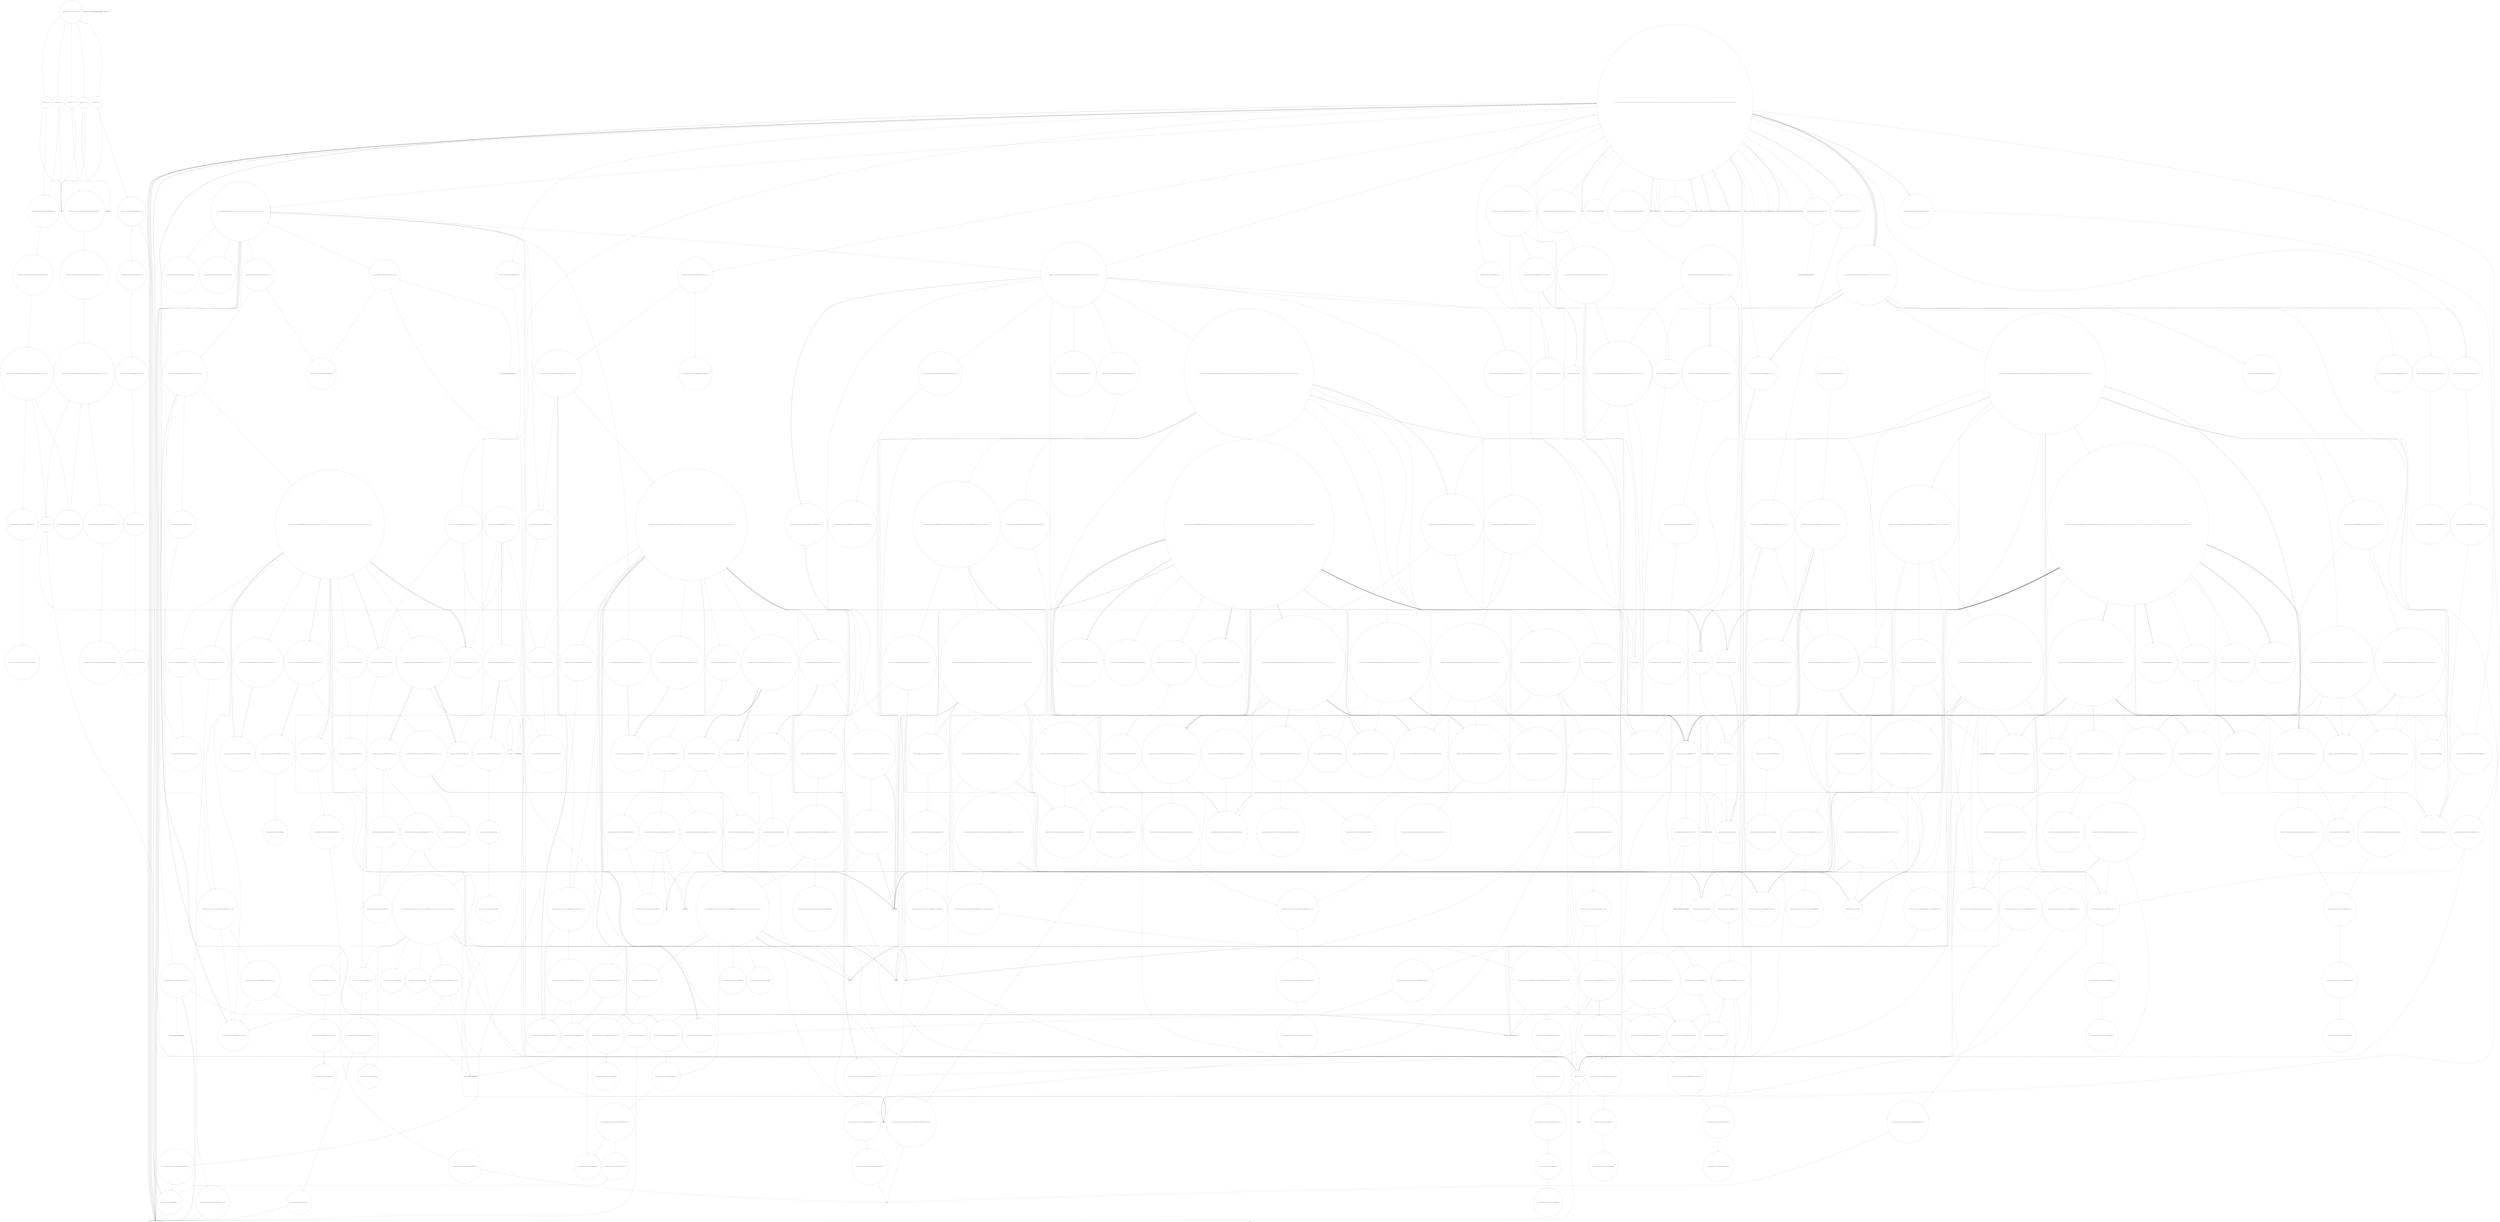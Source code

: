 digraph "Call Graph" {
	label="Call Graph";

	Node0x5602e53aa680 [shape=record,shape=circle,label="{__cxx_global_var_init|{<s0>1|<s1>2}}"];
	Node0x5602e53aa680:s0 -> Node0x5602e53aa700[color=black];
	Node0x5602e53aa680:s1 -> Node0x5602e5a333e0[color=black];
	Node0x5602e5a3f640 [shape=record,shape=circle,label="{_ZN9__gnu_cxx13new_allocatorINSt7__cxx1112basic_stringIcSt11char_traitsIcESaIcEEEE7destroyIS6_EEvPT_|{<s0>497}}"];
	Node0x5602e5a3f640:s0 -> Node0x5602e5a33d60[color=black];
	Node0x5602e5a3aca0 [shape=record,shape=Mrecord,label="{llvm.trap}"];
	Node0x5602e5a34ae0 [shape=record,shape=circle,label="{_ZN9__gnu_cxx13new_allocatorISt4pairINSt7__cxx1112basic_stringIcSt11char_traitsIcESaIcEEEbEED2Ev}"];
	Node0x5602e5a33960 [shape=record,shape=circle,label="{_Z2goNSt7__cxx1112basic_stringIcSt11char_traitsIcESaIcEEE|{<s0>22|<s1>23|<s2>24|<s3>25|<s4>26|<s5>27|<s6>28|<s7>29|<s8>30|<s9>31|<s10>32|<s11>33|<s12>34|<s13>35|<s14>36|<s15>37|<s16>38}}"];
	Node0x5602e5a33960:s0 -> Node0x5602e5a339e0[color=black];
	Node0x5602e5a33960:s1 -> Node0x5602e5a33a60[color=black];
	Node0x5602e5a33960:s2 -> Node0x5602e5a33ae0[color=black];
	Node0x5602e5a33960:s3 -> Node0x5602e5a33b60[color=black];
	Node0x5602e5a33960:s4 -> Node0x5602e5a33be0[color=black];
	Node0x5602e5a33960:s5 -> Node0x5602e5a33c60[color=black];
	Node0x5602e5a33960:s6 -> Node0x5602e5a33960[color=black];
	Node0x5602e5a33960:s7 -> Node0x5602e5a33d60[color=black];
	Node0x5602e5a33960:s8 -> Node0x5602e5a33ee0[color=black];
	Node0x5602e5a33960:s9 -> Node0x5602e5a33e60[color=black];
	Node0x5602e5a33960:s10 -> Node0x5602e5a33de0[color=black];
	Node0x5602e5a33960:s11 -> Node0x5602e5a33d60[color=black];
	Node0x5602e5a33960:s12 -> Node0x5602e5a33d60[color=black];
	Node0x5602e5a33960:s13 -> Node0x5602e5a33d60[color=black];
	Node0x5602e5a33960:s14 -> Node0x5602e5a33d60[color=black];
	Node0x5602e5a33960:s15 -> Node0x5602e5a33d60[color=black];
	Node0x5602e5a33960:s16 -> Node0x5602e5a33f60[color=black];
	Node0x5602e5a3fd40 [shape=record,shape=circle,label="{_ZNSt16allocator_traitsISaISt4pairINSt7__cxx1112basic_stringIcSt11char_traitsIcESaIcEEEbEEE7destroyIS7_EEvRS8_PT_|{<s0>554}}"];
	Node0x5602e5a3fd40:s0 -> Node0x5602e5a406c0[color=black];
	Node0x5602e5a37380 [shape=record,shape=circle,label="{_ZNSt11_Tuple_implILm0EJRKNSt7__cxx1112basic_stringIcSt11char_traitsIcESaIcEEEEE7_M_headERS8_|{<s0>376}}"];
	Node0x5602e5a37380:s0 -> Node0x5602e5a37480[color=black];
	Node0x5602e5a351e0 [shape=record,shape=circle,label="{_ZNSt8_Rb_treeINSt7__cxx1112basic_stringIcSt11char_traitsIcESaIcEEESt4pairIKS5_iESt10_Select1stIS8_ESt4lessIS5_ESaIS8_EE13_Rb_tree_implISC_Lb1EED2Ev|{<s0>220}}"];
	Node0x5602e5a351e0:s0 -> Node0x5602e5a358e0[color=black];
	Node0x5602e5a34060 [shape=record,shape=Mrecord,label="{freopen}"];
	Node0x5602e5a40440 [shape=record,shape=circle,label="{_ZNKSt13move_iteratorIPSt4pairINSt7__cxx1112basic_stringIcSt11char_traitsIcESaIcEEEbEEdeEv}"];
	Node0x5602e5a37a80 [shape=record,shape=circle,label="{_ZNSt8_Rb_treeINSt7__cxx1112basic_stringIcSt11char_traitsIcESaIcEEESt4pairIKS5_St6vectorIS6_IS5_bESaIS9_EEESt10_Select1stISC_ESt4lessIS5_ESaISC_EE12_M_rightmostEv}"];
	Node0x5602e5a358e0 [shape=record,shape=circle,label="{_ZNSaISt13_Rb_tree_nodeISt4pairIKNSt7__cxx1112basic_stringIcSt11char_traitsIcESaIcEEEiEEED2Ev|{<s0>236}}"];
	Node0x5602e5a358e0:s0 -> Node0x5602e5a35960[color=black];
	Node0x5602e5a34760 [shape=record,shape=circle,label="{_ZNSt3mapINSt7__cxx1112basic_stringIcSt11char_traitsIcESaIcEEEiSt4lessIS5_ESaISt4pairIKS5_iEEE5beginEv|{<s0>139}}"];
	Node0x5602e5a34760:s0 -> Node0x5602e5a41940[color=black];
	Node0x5602e5a40b40 [shape=record,shape=circle,label="{_ZNSt8_Rb_treeINSt7__cxx1112basic_stringIcSt11char_traitsIcESaIcEEESt4pairIKS5_iESt10_Select1stIS8_ESt4lessIS5_ESaIS8_EE6_S_keyEPKSt13_Rb_tree_nodeIS8_E|{<s0>612|<s1>613}}"];
	Node0x5602e5a40b40:s0 -> Node0x5602e5a40cc0[color=black];
	Node0x5602e5a40b40:s1 -> Node0x5602e5a40c40[color=black];
	Node0x5602e5a38180 [shape=record,shape=Mrecord,label="{_ZSt18_Rb_tree_incrementPSt18_Rb_tree_node_base}"];
	Node0x5602e5a39820 [shape=record,shape=circle,label="{_ZNSt12_Destroy_auxILb0EE9__destroyIPNSt7__cxx1112basic_stringIcSt11char_traitsIcESaIcEEEEEvT_S9_|{<s0>249|<s1>250}}"];
	Node0x5602e5a39820:s0 -> Node0x5602e5a39920[color=black];
	Node0x5602e5a39820:s1 -> Node0x5602e5a398a0[color=black];
	Node0x5602e5a35e80 [shape=record,shape=circle,label="{_ZNSt6vectorINSt7__cxx1112basic_stringIcSt11char_traitsIcESaIcEEESaIS5_EEixEm}"];
	Node0x5602e5a41240 [shape=record,shape=circle,label="{_ZN9__gnu_cxx13new_allocatorISt13_Rb_tree_nodeISt4pairIKNSt7__cxx1112basic_stringIcSt11char_traitsIcESaIcEEEiEEE8allocateEmPKv|{<s0>679|<s1>680|<s2>681}}"];
	Node0x5602e5a41240:s0 -> Node0x5602e5a412c0[color=black];
	Node0x5602e5a41240:s1 -> Node0x5602e5a3afa0[color=black];
	Node0x5602e5a41240:s2 -> Node0x5602e5a3b020[color=black];
	Node0x5602e5a38880 [shape=record,shape=circle,label="{_ZNKSt6vectorINSt7__cxx1112basic_stringIcSt11char_traitsIcESaIcEEESaIS5_EE12_M_check_lenEmPKc|{<s0>450|<s1>451|<s2>452|<s3>453|<s4>454|<s5>455|<s6>456|<s7>457|<s8>458}}"];
	Node0x5602e5a38880:s0 -> Node0x5602e5a38c00[color=black];
	Node0x5602e5a38880:s1 -> Node0x5602e5a35d00[color=black];
	Node0x5602e5a38880:s2 -> Node0x5602e5a38c80[color=black];
	Node0x5602e5a38880:s3 -> Node0x5602e5a35d00[color=black];
	Node0x5602e5a38880:s4 -> Node0x5602e5a35d00[color=black];
	Node0x5602e5a38880:s5 -> Node0x5602e5a38d00[color=black];
	Node0x5602e5a38880:s6 -> Node0x5602e5a35d00[color=black];
	Node0x5602e5a38880:s7 -> Node0x5602e5a38c00[color=black];
	Node0x5602e5a38880:s8 -> Node0x5602e5a38c00[color=black];
	Node0x5602e5a39f20 [shape=record,shape=circle,label="{_ZNKSt17_Rb_tree_iteratorISt4pairIKNSt7__cxx1112basic_stringIcSt11char_traitsIcESaIcEEESt6vectorIS0_IS6_bESaIS9_EEEEdeEv|{<s0>261|<s1>262}}"];
	Node0x5602e5a39f20:s0 -> Node0x5602e5a36a80[color=black];
	Node0x5602e5a39f20:s1 -> Node0x5602e5a36380[color=black];
	Node0x5602e5a36580 [shape=record,shape=circle,label="{_ZNSt8_Rb_treeINSt7__cxx1112basic_stringIcSt11char_traitsIcESaIcEEESt4pairIKS5_St6vectorIS6_IS5_bESaIS9_EEESt10_Select1stISC_ESt4lessIS5_ESaISC_EE8_M_eraseEPSt13_Rb_tree_nodeISC_E|{<s0>164|<s1>165|<s2>166|<s3>167}}"];
	Node0x5602e5a36580:s0 -> Node0x5602e5a36700[color=black];
	Node0x5602e5a36580:s1 -> Node0x5602e5a36580[color=black];
	Node0x5602e5a36580:s2 -> Node0x5602e5a36780[color=black];
	Node0x5602e5a36580:s3 -> Node0x5602e5a36800[color=black];
	Node0x5602e5a41940 [shape=record,shape=circle,label="{_ZNSt8_Rb_treeINSt7__cxx1112basic_stringIcSt11char_traitsIcESaIcEEESt4pairIKS5_iESt10_Select1stIS8_ESt4lessIS5_ESaIS8_EE5beginEv|{<s0>715}}"];
	Node0x5602e5a41940:s0 -> Node0x5602e5a40bc0[color=black];
	Node0x5602e5a38f80 [shape=record,shape=circle,label="{_ZNSt16allocator_traitsISaINSt7__cxx1112basic_stringIcSt11char_traitsIcESaIcEEEEE8allocateERS6_m|{<s0>470}}"];
	Node0x5602e5a38f80:s0 -> Node0x5602e5a39000[color=black];
	Node0x5602e5a3a620 [shape=record,shape=circle,label="{_ZNK9__gnu_cxx16__aligned_membufISt4pairIKNSt7__cxx1112basic_stringIcSt11char_traitsIcESaIcEEESt6vectorIS1_IS7_bESaISA_EEEE7_M_addrEv}"];
	Node0x5602e5a36c80 [shape=record,shape=circle,label="{_ZSt8_DestroyIPSt4pairINSt7__cxx1112basic_stringIcSt11char_traitsIcESaIcEEEbES7_EvT_S9_RSaIT0_E|{<s0>188}}"];
	Node0x5602e5a36c80:s0 -> Node0x5602e5a36e00[color=black];
	Node0x5602e53aa700 [shape=record,shape=Mrecord,label="{_ZNSt8ios_base4InitC1Ev}"];
	Node0x5602e5a3f6c0 [shape=record,shape=circle,label="{_ZNSt8_Rb_treeINSt7__cxx1112basic_stringIcSt11char_traitsIcESaIcEEESt4pairIKS5_St6vectorIS6_IS5_bESaIS9_EEESt10_Select1stISC_ESt4lessIS5_ESaISC_EE5clearEv|{<s0>498|<s1>499|<s2>500|<s3>501}}"];
	Node0x5602e5a3f6c0:s0 -> Node0x5602e5a36600[color=black];
	Node0x5602e5a3f6c0:s1 -> Node0x5602e5a36580[color=black];
	Node0x5602e5a3f6c0:s2 -> Node0x5602e5a36300[color=black];
	Node0x5602e5a3f6c0:s3 -> Node0x5602e5a36380[color=black];
	Node0x5602e5a3ad20 [shape=record,shape=circle,label="{_ZNSt8_Rb_treeINSt7__cxx1112basic_stringIcSt11char_traitsIcESaIcEEESt4pairIKS5_St6vectorIS6_IS5_bESaIS9_EEESt10_Select1stISC_ESt4lessIS5_ESaISC_EE11_M_get_nodeEv|{<s0>344|<s1>345}}"];
	Node0x5602e5a3ad20:s0 -> Node0x5602e5a36a00[color=black];
	Node0x5602e5a3ad20:s1 -> Node0x5602e5a3ae20[color=black];
	Node0x5602e5a34b60 [shape=record,shape=circle,label="{_ZN9__gnu_cxx16__aligned_membufISt4pairIKNSt7__cxx1112basic_stringIcSt11char_traitsIcESaIcEEESt6vectorIS1_IS7_bESaISA_EEEE6_M_ptrEv|{<s0>202}}"];
	Node0x5602e5a34b60:s0 -> Node0x5602e5a34be0[color=black];
	Node0x5602e5a339e0 [shape=record,shape=circle,label="{_ZNSt3mapINSt7__cxx1112basic_stringIcSt11char_traitsIcESaIcEEESt6vectorISt4pairIS5_bESaIS8_EESt4lessIS5_ESaIS7_IKS5_SA_EEEixERSD_|{<s0>39|<s1>40|<s2>41|<s3>42|<s4>43|<s5>44|<s6>45|<s7>46|<s8>47|<s9>48|<s10>49}}"];
	Node0x5602e5a339e0:s0 -> Node0x5602e5a39ca0[color=black];
	Node0x5602e5a339e0:s1 -> Node0x5602e5a39da0[color=black];
	Node0x5602e5a339e0:s2 -> Node0x5602e5a39d20[color=black];
	Node0x5602e5a339e0:s3 -> Node0x5602e5a39e20[color=black];
	Node0x5602e5a339e0:s4 -> Node0x5602e5a39f20[color=black];
	Node0x5602e5a339e0:s5 -> Node0x5602e5a39ea0[color=black];
	Node0x5602e5a339e0:s6 -> Node0x5602e5a3a020[color=black];
	Node0x5602e5a339e0:s7 -> Node0x5602e5a3a0a0[color=black];
	Node0x5602e5a339e0:s8 -> Node0x5602e5a39fa0[color=black];
	Node0x5602e5a339e0:s9 -> Node0x5602e5a3a120[color=black];
	Node0x5602e5a339e0:s10 -> Node0x5602e5a39f20[color=black];
	Node0x5602e5a3fdc0 [shape=record,shape=circle,label="{_ZNKSt6vectorISt4pairINSt7__cxx1112basic_stringIcSt11char_traitsIcESaIcEEEbESaIS7_EE8max_sizeEv|{<s0>555|<s1>556}}"];
	Node0x5602e5a3fdc0:s0 -> Node0x5602e5a3ff40[color=black];
	Node0x5602e5a3fdc0:s1 -> Node0x5602e5a3fec0[color=black];
	Node0x5602e5a37400 [shape=record,shape=circle,label="{_ZNSt10_Head_baseILm0ERKNSt7__cxx1112basic_stringIcSt11char_traitsIcESaIcEEELb0EEC2ES7_}"];
	Node0x5602e5a35260 [shape=record,shape=circle,label="{_ZNSt8_Rb_treeINSt7__cxx1112basic_stringIcSt11char_traitsIcESaIcEEESt4pairIKS5_iESt10_Select1stIS8_ESt4lessIS5_ESaIS8_EE8_S_rightEPSt18_Rb_tree_node_base}"];
	Node0x5602e5a340e0 [shape=record,shape=Mrecord,label="{_ZNSirsERi}"];
	Node0x5602e5a404c0 [shape=record,shape=circle,label="{_ZNSt13move_iteratorIPSt4pairINSt7__cxx1112basic_stringIcSt11char_traitsIcESaIcEEEbEEppEv}"];
	Node0x5602e5a37b00 [shape=record,shape=circle,label="{_ZNSt4pairIPSt18_Rb_tree_node_baseS1_EC2IRS1_Lb1EEERKS1_OT_|{<s0>391}}"];
	Node0x5602e5a37b00:s0 -> Node0x5602e5a37f00[color=black];
	Node0x5602e5a35960 [shape=record,shape=circle,label="{_ZN9__gnu_cxx13new_allocatorISt13_Rb_tree_nodeISt4pairIKNSt7__cxx1112basic_stringIcSt11char_traitsIcESaIcEEEiEEED2Ev}"];
	Node0x5602e5a347e0 [shape=record,shape=circle,label="{_ZNSt3mapINSt7__cxx1112basic_stringIcSt11char_traitsIcESaIcEEEiSt4lessIS5_ESaISt4pairIKS5_iEEE3endEv|{<s0>140}}"];
	Node0x5602e5a347e0:s0 -> Node0x5602e5a41ac0[color=black];
	Node0x5602e5a40bc0 [shape=record,shape=circle,label="{_ZNSt17_Rb_tree_iteratorISt4pairIKNSt7__cxx1112basic_stringIcSt11char_traitsIcESaIcEEEiEEC2EPSt18_Rb_tree_node_base}"];
	Node0x5602e5a38200 [shape=record,shape=Mrecord,label="{_ZSt29_Rb_tree_insert_and_rebalancebPSt18_Rb_tree_node_baseS0_RS_}"];
	Node0x5602e5a398a0 [shape=record,shape=circle,label="{_ZSt8_DestroyINSt7__cxx1112basic_stringIcSt11char_traitsIcESaIcEEEEvPT_|{<s0>251}}"];
	Node0x5602e5a398a0:s0 -> Node0x5602e5a33d60[color=black];
	Node0x5602e5a35f00 [shape=record,shape=Mrecord,label="{_ZNSolsEPFRSoS_E}"];
	Node0x5602e5a412c0 [shape=record,shape=circle,label="{_ZNK9__gnu_cxx13new_allocatorISt13_Rb_tree_nodeISt4pairIKNSt7__cxx1112basic_stringIcSt11char_traitsIcESaIcEEEiEEE8max_sizeEv}"];
	Node0x5602e5a38900 [shape=record,shape=circle,label="{_ZN9__gnu_cxxmiIPNSt7__cxx1112basic_stringIcSt11char_traitsIcESaIcEEESt6vectorIS6_SaIS6_EEEENS_17__normal_iteratorIT_T0_E15difference_typeERKSE_SH_|{<s0>459|<s1>460}}"];
	Node0x5602e5a38900:s0 -> Node0x5602e5a38b00[color=black];
	Node0x5602e5a38900:s1 -> Node0x5602e5a38b00[color=black];
	Node0x5602e5a39fa0 [shape=record,shape=circle,label="{_ZNSt8_Rb_treeINSt7__cxx1112basic_stringIcSt11char_traitsIcESaIcEEESt4pairIKS5_St6vectorIS6_IS5_bESaIS9_EEESt10_Select1stISC_ESt4lessIS5_ESaISC_EE22_M_emplace_hint_uniqueIJRKSt21piecewise_construct_tSt5tupleIJRS7_EESN_IJEEEEESt17_Rb_tree_iteratorISC_ESt23_Rb_tree_const_iteratorISC_EDpOT_|{<s0>263|<s1>264|<s2>265|<s3>266|<s4>267|<s5>268|<s6>269|<s7>270|<s8>271|<s9>272|<s10>273|<s11>274|<s12>275|<s13>276|<s14>277|<s15>278}}"];
	Node0x5602e5a39fa0:s0 -> Node0x5602e5a3a920[color=black];
	Node0x5602e5a39fa0:s1 -> Node0x5602e5a3a9a0[color=black];
	Node0x5602e5a39fa0:s2 -> Node0x5602e5a3aa20[color=black];
	Node0x5602e5a39fa0:s3 -> Node0x5602e5a3a8a0[color=black];
	Node0x5602e5a39fa0:s4 -> Node0x5602e5a3a120[color=black];
	Node0x5602e5a39fa0:s5 -> Node0x5602e5a3a320[color=black];
	Node0x5602e5a39fa0:s6 -> Node0x5602e5a3aaa0[color=black];
	Node0x5602e5a39fa0:s7 -> Node0x5602e5a3ab20[color=black];
	Node0x5602e5a39fa0:s8 -> Node0x5602e5a36400[color=black];
	Node0x5602e5a39fa0:s9 -> Node0x5602e5a36800[color=black];
	Node0x5602e5a39fa0:s10 -> Node0x5602e5a3aba0[color=black];
	Node0x5602e5a39fa0:s11 -> Node0x5602e5a36800[color=black];
	Node0x5602e5a39fa0:s12 -> Node0x5602e5a3a3a0[color=black];
	Node0x5602e5a39fa0:s13 -> Node0x5602e5a3ac20[color=black];
	Node0x5602e5a39fa0:s14 -> Node0x5602e5a3aca0[color=black];
	Node0x5602e5a39fa0:s15 -> Node0x5602e5a36380[color=black];
	Node0x5602e5a36600 [shape=record,shape=circle,label="{_ZNSt8_Rb_treeINSt7__cxx1112basic_stringIcSt11char_traitsIcESaIcEEESt4pairIKS5_St6vectorIS6_IS5_bESaIS9_EEESt10_Select1stISC_ESt4lessIS5_ESaISC_EE8_M_beginEv}"];
	Node0x5602e5a419c0 [shape=record,shape=circle,label="{_ZNSt4pairIPSt18_Rb_tree_node_baseS1_EC2IRPSt13_Rb_tree_nodeIS_IKNSt7__cxx1112basic_stringIcSt11char_traitsIcESaIcEEEiEERS1_Lb1EEEOT_OT0_|{<s0>716|<s1>717}}"];
	Node0x5602e5a419c0:s0 -> Node0x5602e5a41a40[color=black];
	Node0x5602e5a419c0:s1 -> Node0x5602e5a37f00[color=black];
	Node0x5602e5a39000 [shape=record,shape=circle,label="{_ZN9__gnu_cxx13new_allocatorINSt7__cxx1112basic_stringIcSt11char_traitsIcESaIcEEEE8allocateEmPKv|{<s0>471|<s1>472|<s2>473}}"];
	Node0x5602e5a39000:s0 -> Node0x5602e5a38e80[color=black];
	Node0x5602e5a39000:s1 -> Node0x5602e5a3afa0[color=black];
	Node0x5602e5a39000:s2 -> Node0x5602e5a3b020[color=black];
	Node0x5602e5a3a6a0 [shape=record,shape=circle,label="{_ZNSt8_Rb_treeINSt7__cxx1112basic_stringIcSt11char_traitsIcESaIcEEESt4pairIKS5_St6vectorIS6_IS5_bESaIS9_EEESt10_Select1stISC_ESt4lessIS5_ESaISC_EE3endEv|{<s0>293}}"];
	Node0x5602e5a3a6a0:s0 -> Node0x5602e5a3a3a0[color=black];
	Node0x5602e5a36d00 [shape=record,shape=circle,label="{_ZNSt12_Vector_baseISt4pairINSt7__cxx1112basic_stringIcSt11char_traitsIcESaIcEEEbESaIS7_EE19_M_get_Tp_allocatorEv}"];
	Node0x5602e5a33360 [shape=record,shape=Mrecord,label="{_ZNSt8ios_base4InitD1Ev}"];
	Node0x5602e5a3f740 [shape=record,shape=circle,label="{_ZNSt8_Rb_treeINSt7__cxx1112basic_stringIcSt11char_traitsIcESaIcEEESt4pairIKS5_iESt10_Select1stIS8_ESt4lessIS5_ESaIS8_EE5clearEv|{<s0>502|<s1>503|<s2>504|<s3>505}}"];
	Node0x5602e5a3f740:s0 -> Node0x5602e5a35160[color=black];
	Node0x5602e5a3f740:s1 -> Node0x5602e5a350e0[color=black];
	Node0x5602e5a3f740:s2 -> Node0x5602e5a36300[color=black];
	Node0x5602e5a3f740:s3 -> Node0x5602e5a36380[color=black];
	Node0x5602e5a3ada0 [shape=record,shape=circle,label="{_ZNSt8_Rb_treeINSt7__cxx1112basic_stringIcSt11char_traitsIcESaIcEEESt4pairIKS5_St6vectorIS6_IS5_bESaIS9_EEESt10_Select1stISC_ESt4lessIS5_ESaISC_EE17_M_construct_nodeIJRKSt21piecewise_construct_tSt5tupleIJRS7_EESN_IJEEEEEvPSt13_Rb_tree_nodeISC_EDpOT_|{<s0>346|<s1>347|<s2>348|<s3>349|<s4>350|<s5>351|<s6>352|<s7>353|<s8>354|<s9>355|<s10>356}}"];
	Node0x5602e5a3ada0:s0 -> Node0x5602e5a36a00[color=black];
	Node0x5602e5a3ada0:s1 -> Node0x5602e5a36a80[color=black];
	Node0x5602e5a3ada0:s2 -> Node0x5602e5a3a920[color=black];
	Node0x5602e5a3ada0:s3 -> Node0x5602e5a3a9a0[color=black];
	Node0x5602e5a3ada0:s4 -> Node0x5602e5a3aa20[color=black];
	Node0x5602e5a3ada0:s5 -> Node0x5602e5a3b0a0[color=black];
	Node0x5602e5a3ada0:s6 -> Node0x5602e5a36400[color=black];
	Node0x5602e5a3ada0:s7 -> Node0x5602e5a36900[color=black];
	Node0x5602e5a3ada0:s8 -> Node0x5602e5a3aba0[color=black];
	Node0x5602e5a3ada0:s9 -> Node0x5602e5a3ac20[color=black];
	Node0x5602e5a3ada0:s10 -> Node0x5602e5a36380[color=black];
	Node0x5602e5a34be0 [shape=record,shape=circle,label="{_ZN9__gnu_cxx16__aligned_membufISt4pairIKNSt7__cxx1112basic_stringIcSt11char_traitsIcESaIcEEESt6vectorIS1_IS7_bESaISA_EEEE7_M_addrEv}"];
	Node0x5602e5a33a60 [shape=record,shape=circle,label="{_ZNSt6vectorISt4pairINSt7__cxx1112basic_stringIcSt11char_traitsIcESaIcEEEbESaIS7_EE5beginEv|{<s0>50}}"];
	Node0x5602e5a33a60:s0 -> Node0x5602e5a38300[color=black];
	Node0x5602e5a3fe40 [shape=record,shape=circle,label="{_ZNKSt6vectorISt4pairINSt7__cxx1112basic_stringIcSt11char_traitsIcESaIcEEEbESaIS7_EE4sizeEv}"];
	Node0x5602e5a37480 [shape=record,shape=circle,label="{_ZNSt10_Head_baseILm0ERKNSt7__cxx1112basic_stringIcSt11char_traitsIcESaIcEEELb0EE7_M_headERS8_}"];
	Node0x5602e5a352e0 [shape=record,shape=circle,label="{_ZNSt8_Rb_treeINSt7__cxx1112basic_stringIcSt11char_traitsIcESaIcEEESt4pairIKS5_iESt10_Select1stIS8_ESt4lessIS5_ESaIS8_EE7_S_leftEPSt18_Rb_tree_node_base}"];
	Node0x5602e5a34160 [shape=record,shape=Mrecord,label="{printf}"];
	Node0x5602e5a40540 [shape=record,shape=circle,label="{_ZSteqIPSt4pairINSt7__cxx1112basic_stringIcSt11char_traitsIcESaIcEEEbEEbRKSt13move_iteratorIT_ESD_|{<s0>583|<s1>584}}"];
	Node0x5602e5a40540:s0 -> Node0x5602e5a405c0[color=black];
	Node0x5602e5a40540:s1 -> Node0x5602e5a405c0[color=black];
	Node0x5602e5a37b80 [shape=record,shape=circle,label="{_ZNSt8_Rb_treeINSt7__cxx1112basic_stringIcSt11char_traitsIcESaIcEEESt4pairIKS5_St6vectorIS6_IS5_bESaIS9_EEESt10_Select1stISC_ESt4lessIS5_ESaISC_EE24_M_get_insert_unique_posERS7_|{<s0>392|<s1>393|<s2>394|<s3>395|<s4>396|<s5>397|<s6>398|<s7>399|<s8>400|<s9>401|<s10>402|<s11>403|<s12>404|<s13>405|<s14>406}}"];
	Node0x5602e5a37b80:s0 -> Node0x5602e5a36600[color=black];
	Node0x5602e5a37b80:s1 -> Node0x5602e5a3a2a0[color=black];
	Node0x5602e5a37b80:s2 -> Node0x5602e5a3a320[color=black];
	Node0x5602e5a37b80:s3 -> Node0x5602e5a39ea0[color=black];
	Node0x5602e5a37b80:s4 -> Node0x5602e5a36780[color=black];
	Node0x5602e5a37b80:s5 -> Node0x5602e5a36700[color=black];
	Node0x5602e5a37b80:s6 -> Node0x5602e5a3a3a0[color=black];
	Node0x5602e5a37b80:s7 -> Node0x5602e5a37f80[color=black];
	Node0x5602e5a37b80:s8 -> Node0x5602e5a39d20[color=black];
	Node0x5602e5a37b80:s9 -> Node0x5602e5a38000[color=black];
	Node0x5602e5a37b80:s10 -> Node0x5602e5a37d00[color=black];
	Node0x5602e5a37b80:s11 -> Node0x5602e5a37a00[color=black];
	Node0x5602e5a37b80:s12 -> Node0x5602e5a39ea0[color=black];
	Node0x5602e5a37b80:s13 -> Node0x5602e5a38000[color=black];
	Node0x5602e5a37b80:s14 -> Node0x5602e5a37e00[color=black];
	Node0x5602e5a359e0 [shape=record,shape=circle,label="{_ZSt7forwardIRNSt7__cxx1112basic_stringIcSt11char_traitsIcESaIcEEEEOT_RNSt16remove_referenceIS7_E4typeE}"];
	Node0x5602e5a34860 [shape=record,shape=circle,label="{_ZNKSt17_Rb_tree_iteratorISt4pairIKNSt7__cxx1112basic_stringIcSt11char_traitsIcESaIcEEEiEEneERKS9_}"];
	Node0x5602e5a40c40 [shape=record,shape=circle,label="{_ZNKSt10_Select1stISt4pairIKNSt7__cxx1112basic_stringIcSt11char_traitsIcESaIcEEEiEEclERKS8_}"];
	Node0x5602e5a38280 [shape=record,shape=circle,label="{_ZNSt11_Tuple_implILm0EJRKNSt7__cxx1112basic_stringIcSt11char_traitsIcESaIcEEEEEC2ES7_|{<s0>416}}"];
	Node0x5602e5a38280:s0 -> Node0x5602e5a37400[color=black];
	Node0x5602e5a39920 [shape=record,shape=circle,label="{_ZSt11__addressofINSt7__cxx1112basic_stringIcSt11char_traitsIcESaIcEEEEPT_RS6_}"];
	Node0x5602e5a35f80 [shape=record,shape=Mrecord,label="{_ZSt4endlIcSt11char_traitsIcEERSt13basic_ostreamIT_T0_ES6_}"];
	Node0x5602e5a41340 [shape=record,shape=circle,label="{_ZNSt16allocator_traitsISaISt13_Rb_tree_nodeISt4pairIKNSt7__cxx1112basic_stringIcSt11char_traitsIcESaIcEEEiEEEE9constructIS9_JRKSt21piecewise_construct_tSt5tupleIJRS8_EESH_IJEEEEEvRSB_PT_DpOT0_|{<s0>682|<s1>683|<s2>684|<s3>685}}"];
	Node0x5602e5a41340:s0 -> Node0x5602e5a3a920[color=black];
	Node0x5602e5a41340:s1 -> Node0x5602e5a3a9a0[color=black];
	Node0x5602e5a41340:s2 -> Node0x5602e5a3aa20[color=black];
	Node0x5602e5a41340:s3 -> Node0x5602e5a413c0[color=black];
	Node0x5602e5a38980 [shape=record,shape=circle,label="{_ZNSt6vectorINSt7__cxx1112basic_stringIcSt11char_traitsIcESaIcEEESaIS5_EE5beginEv|{<s0>461}}"];
	Node0x5602e5a38980:s0 -> Node0x5602e5a38f00[color=black];
	Node0x5602e5a3a020 [shape=record,shape=circle,label="{_ZNSt23_Rb_tree_const_iteratorISt4pairIKNSt7__cxx1112basic_stringIcSt11char_traitsIcESaIcEEESt6vectorIS0_IS6_bESaIS9_EEEEC2ERKSt17_Rb_tree_iteratorISC_E}"];
	Node0x5602e5a36680 [shape=record,shape=circle,label="{_ZNSt8_Rb_treeINSt7__cxx1112basic_stringIcSt11char_traitsIcESaIcEEESt4pairIKS5_St6vectorIS6_IS5_bESaIS9_EEESt10_Select1stISC_ESt4lessIS5_ESaISC_EE13_Rb_tree_implISG_Lb1EED2Ev|{<s0>168}}"];
	Node0x5602e5a36680:s0 -> Node0x5602e5a34d60[color=black];
	Node0x5602e5a41a40 [shape=record,shape=circle,label="{_ZSt7forwardIRPSt13_Rb_tree_nodeISt4pairIKNSt7__cxx1112basic_stringIcSt11char_traitsIcESaIcEEEiEEEOT_RNSt16remove_referenceISD_E4typeE}"];
	Node0x5602e5a39080 [shape=record,shape=circle,label="{_ZSt22__uninitialized_copy_aISt13move_iteratorIPNSt7__cxx1112basic_stringIcSt11char_traitsIcESaIcEEEES7_S6_ET0_T_SA_S9_RSaIT1_E|{<s0>474|<s1>475|<s2>476}}"];
	Node0x5602e5a39080:s0 -> Node0x5602e5a3a120[color=black];
	Node0x5602e5a39080:s1 -> Node0x5602e5a3a120[color=black];
	Node0x5602e5a39080:s2 -> Node0x5602e5a39180[color=black];
	Node0x5602e5a3a720 [shape=record,shape=circle,label="{_ZNKSt8_Rb_treeINSt7__cxx1112basic_stringIcSt11char_traitsIcESaIcEEESt4pairIKS5_St6vectorIS6_IS5_bESaIS9_EEESt10_Select1stISC_ESt4lessIS5_ESaISC_EE8key_compEv}"];
	Node0x5602e5a36d80 [shape=record,shape=circle,label="{_ZNSt12_Vector_baseISt4pairINSt7__cxx1112basic_stringIcSt11char_traitsIcESaIcEEEbESaIS7_EED2Ev|{<s0>189|<s1>190|<s2>191|<s3>192}}"];
	Node0x5602e5a36d80:s0 -> Node0x5602e5a37000[color=black];
	Node0x5602e5a36d80:s1 -> Node0x5602e5a37080[color=black];
	Node0x5602e5a36d80:s2 -> Node0x5602e5a37080[color=black];
	Node0x5602e5a36d80:s3 -> Node0x5602e5a36380[color=black];
	Node0x5602e5a333e0 [shape=record,shape=Mrecord,label="{__cxa_atexit}"];
	Node0x5602e5a3f7c0 [shape=record,shape=circle,label="{_ZNSt6vectorISt4pairINSt7__cxx1112basic_stringIcSt11char_traitsIcESaIcEEEbESaIS7_EE12emplace_backIJS7_EEEvDpOT_|{<s0>506|<s1>507|<s2>508|<s3>509|<s4>510}}"];
	Node0x5602e5a3f7c0:s0 -> Node0x5602e5a3f940[color=black];
	Node0x5602e5a3f7c0:s1 -> Node0x5602e5a3f8c0[color=black];
	Node0x5602e5a3f7c0:s2 -> Node0x5602e5a33ae0[color=black];
	Node0x5602e5a3f7c0:s3 -> Node0x5602e5a3f940[color=black];
	Node0x5602e5a3f7c0:s4 -> Node0x5602e5a3f9c0[color=black];
	Node0x5602e5a3ae20 [shape=record,shape=circle,label="{_ZNSt16allocator_traitsISaISt13_Rb_tree_nodeISt4pairIKNSt7__cxx1112basic_stringIcSt11char_traitsIcESaIcEEESt6vectorIS1_IS7_bESaISA_EEEEEE8allocateERSF_m|{<s0>357}}"];
	Node0x5602e5a3ae20:s0 -> Node0x5602e5a3aea0[color=black];
	Node0x5602e5a34c60 [shape=record,shape=circle,label="{_ZNSt16allocator_traitsISaISt13_Rb_tree_nodeISt4pairIKNSt7__cxx1112basic_stringIcSt11char_traitsIcESaIcEEESt6vectorIS1_IS7_bESaISA_EEEEEE10deallocateERSF_PSE_m|{<s0>203}}"];
	Node0x5602e5a34c60:s0 -> Node0x5602e5a34ce0[color=black];
	Node0x5602e5a33ae0 [shape=record,shape=circle,label="{_ZNSt6vectorISt4pairINSt7__cxx1112basic_stringIcSt11char_traitsIcESaIcEEEbESaIS7_EE3endEv|{<s0>51}}"];
	Node0x5602e5a33ae0:s0 -> Node0x5602e5a38300[color=black];
	Node0x5602e5a3fec0 [shape=record,shape=circle,label="{_ZNSt16allocator_traitsISaISt4pairINSt7__cxx1112basic_stringIcSt11char_traitsIcESaIcEEEbEEE8max_sizeERKS8_|{<s0>557}}"];
	Node0x5602e5a3fec0:s0 -> Node0x5602e5a3ffc0[color=black];
	Node0x5602e5a37500 [shape=record,shape=circle,label="{_ZNSt4pairIKNSt7__cxx1112basic_stringIcSt11char_traitsIcESaIcEEESt6vectorIS_IS5_bESaIS8_EEEC2IJRS6_EJLm0EEJEJEEERSt5tupleIJDpT_EERSE_IJDpT1_EESt12_Index_tupleIJXspT0_EEESN_IJXspT2_EEE|{<s0>377|<s1>378|<s2>379|<s3>380}}"];
	Node0x5602e5a37500:s0 -> Node0x5602e5a37580[color=black];
	Node0x5602e5a37500:s1 -> Node0x5602e5a37300[color=black];
	Node0x5602e5a37500:s2 -> Node0x5602e5a33c60[color=black];
	Node0x5602e5a37500:s3 -> Node0x5602e5a37600[color=black];
	Node0x5602e5a35360 [shape=record,shape=circle,label="{_ZNSt8_Rb_treeINSt7__cxx1112basic_stringIcSt11char_traitsIcESaIcEEESt4pairIKS5_iESt10_Select1stIS8_ESt4lessIS5_ESaIS8_EE12_M_drop_nodeEPSt13_Rb_tree_nodeIS8_E|{<s0>221|<s1>222}}"];
	Node0x5602e5a35360:s0 -> Node0x5602e5a353e0[color=black];
	Node0x5602e5a35360:s1 -> Node0x5602e5a35460[color=black];
	Node0x5602e5a341e0 [shape=record,shape=circle,label="{_ZNSt3mapINSt7__cxx1112basic_stringIcSt11char_traitsIcESaIcEEESt6vectorISt4pairIS5_bESaIS8_EESt4lessIS5_ESaIS7_IKS5_SA_EEE5clearEv|{<s0>120}}"];
	Node0x5602e5a341e0:s0 -> Node0x5602e5a3f6c0[color=black];
	Node0x5602e5a405c0 [shape=record,shape=circle,label="{_ZNKSt13move_iteratorIPSt4pairINSt7__cxx1112basic_stringIcSt11char_traitsIcESaIcEEEbEE4baseEv}"];
	Node0x5602e5a37c00 [shape=record,shape=circle,label="{_ZNSt8_Rb_treeINSt7__cxx1112basic_stringIcSt11char_traitsIcESaIcEEESt4pairIKS5_St6vectorIS6_IS5_bESaIS9_EEESt10_Select1stISC_ESt4lessIS5_ESaISC_EE11_M_leftmostEv}"];
	Node0x5602e5a392a0 [shape=record,shape=circle,label="{_ZSt7forwardIbEOT_RNSt16remove_referenceIS0_E4typeE}"];
	Node0x5602e5a348e0 [shape=record,shape=circle,label="{_ZNKSt17_Rb_tree_iteratorISt4pairIKNSt7__cxx1112basic_stringIcSt11char_traitsIcESaIcEEEiEEdeEv|{<s0>141|<s1>142}}"];
	Node0x5602e5a348e0:s0 -> Node0x5602e5a355e0[color=black];
	Node0x5602e5a348e0:s1 -> Node0x5602e5a36380[color=black];
	Node0x5602e5a40cc0 [shape=record,shape=circle,label="{_ZNSt8_Rb_treeINSt7__cxx1112basic_stringIcSt11char_traitsIcESaIcEEESt4pairIKS5_iESt10_Select1stIS8_ESt4lessIS5_ESaIS8_EE8_S_valueEPKSt13_Rb_tree_nodeIS8_E|{<s0>614}}"];
	Node0x5602e5a40cc0:s0 -> Node0x5602e5a40d40[color=black];
	Node0x5602e5a38300 [shape=record,shape=circle,label="{_ZN9__gnu_cxx17__normal_iteratorIPSt4pairINSt7__cxx1112basic_stringIcSt11char_traitsIcESaIcEEEbESt6vectorIS8_SaIS8_EEEC2ERKS9_}"];
	Node0x5602e5a399a0 [shape=record,shape=circle,label="{_ZNSt12_Vector_baseINSt7__cxx1112basic_stringIcSt11char_traitsIcESaIcEEESaIS5_EE13_M_deallocateEPS5_m|{<s0>252}}"];
	Node0x5602e5a399a0:s0 -> Node0x5602e5a39aa0[color=black];
	Node0x5602e5a36000 [shape=record,shape=circle,label="{_ZNSt8_Rb_treeINSt7__cxx1112basic_stringIcSt11char_traitsIcESaIcEEESt4pairIKS5_St6vectorIS6_IS5_bESaIS9_EEESt10_Select1stISC_ESt4lessIS5_ESaISC_EEC2Ev|{<s0>150}}"];
	Node0x5602e5a36000:s0 -> Node0x5602e5a36080[color=black];
	Node0x5602e5a413c0 [shape=record,shape=circle,label="{_ZN9__gnu_cxx13new_allocatorISt13_Rb_tree_nodeISt4pairIKNSt7__cxx1112basic_stringIcSt11char_traitsIcESaIcEEEiEEE9constructISA_JRKSt21piecewise_construct_tSt5tupleIJRS9_EESH_IJEEEEEvPT_DpOT0_|{<s0>686|<s1>687|<s2>688|<s3>689|<s4>690}}"];
	Node0x5602e5a413c0:s0 -> Node0x5602e5a3a920[color=black];
	Node0x5602e5a413c0:s1 -> Node0x5602e5a3a9a0[color=black];
	Node0x5602e5a413c0:s2 -> Node0x5602e5a3b1a0[color=black];
	Node0x5602e5a413c0:s3 -> Node0x5602e5a3aa20[color=black];
	Node0x5602e5a413c0:s4 -> Node0x5602e5a41440[color=black];
	Node0x5602e5a38a00 [shape=record,shape=circle,label="{_ZNSt12_Vector_baseINSt7__cxx1112basic_stringIcSt11char_traitsIcESaIcEEESaIS5_EE11_M_allocateEm|{<s0>462}}"];
	Node0x5602e5a38a00:s0 -> Node0x5602e5a38f80[color=black];
	Node0x5602e5a3a0a0 [shape=record,shape=circle,label="{_ZNSt5tupleIJRKNSt7__cxx1112basic_stringIcSt11char_traitsIcESaIcEEEEEC2IvLb1EEES7_|{<s0>279}}"];
	Node0x5602e5a3a0a0:s0 -> Node0x5602e5a38280[color=black];
	Node0x5602e5a36700 [shape=record,shape=circle,label="{_ZNSt8_Rb_treeINSt7__cxx1112basic_stringIcSt11char_traitsIcESaIcEEESt4pairIKS5_St6vectorIS6_IS5_bESaIS9_EEESt10_Select1stISC_ESt4lessIS5_ESaISC_EE8_S_rightEPSt18_Rb_tree_node_base}"];
	Node0x5602e5a41ac0 [shape=record,shape=circle,label="{_ZNSt8_Rb_treeINSt7__cxx1112basic_stringIcSt11char_traitsIcESaIcEEESt4pairIKS5_iESt10_Select1stIS8_ESt4lessIS5_ESaIS8_EE3endEv|{<s0>718}}"];
	Node0x5602e5a41ac0:s0 -> Node0x5602e5a40bc0[color=black];
	Node0x5602e5a39100 [shape=record,shape=circle,label="{_ZSt32__make_move_if_noexcept_iteratorINSt7__cxx1112basic_stringIcSt11char_traitsIcESaIcEEESt13move_iteratorIPS5_EET0_PT_|{<s0>477}}"];
	Node0x5602e5a39100:s0 -> Node0x5602e5a3f5c0[color=black];
	Node0x5602e5a3a7a0 [shape=record,shape=circle,label="{_ZStltIcSt11char_traitsIcESaIcEEbRKNSt7__cxx1112basic_stringIT_T0_T1_EESA_|{<s0>294|<s1>295}}"];
	Node0x5602e5a3a7a0:s0 -> Node0x5602e5a3a820[color=black];
	Node0x5602e5a3a7a0:s1 -> Node0x5602e5a36380[color=black];
	Node0x5602e5a36e00 [shape=record,shape=circle,label="{_ZSt8_DestroyIPSt4pairINSt7__cxx1112basic_stringIcSt11char_traitsIcESaIcEEEbEEvT_S9_|{<s0>193}}"];
	Node0x5602e5a36e00:s0 -> Node0x5602e5a36e80[color=black];
	Node0x5602e5a33460 [shape=record,shape=circle,label="{__cxx_global_var_init.1|{<s0>3|<s1>4}}"];
	Node0x5602e5a33460:s0 -> Node0x5602e5a334e0[color=black];
	Node0x5602e5a33460:s1 -> Node0x5602e5a333e0[color=black];
	Node0x5602e5a3f840 [shape=record,shape=circle,label="{_ZSt4moveIRSt4pairINSt7__cxx1112basic_stringIcSt11char_traitsIcESaIcEEEbEEONSt16remove_referenceIT_E4typeEOSA_}"];
	Node0x5602e5a3aea0 [shape=record,shape=circle,label="{_ZN9__gnu_cxx13new_allocatorISt13_Rb_tree_nodeISt4pairIKNSt7__cxx1112basic_stringIcSt11char_traitsIcESaIcEEESt6vectorIS2_IS8_bESaISB_EEEEE8allocateEmPKv|{<s0>358|<s1>359|<s2>360}}"];
	Node0x5602e5a3aea0:s0 -> Node0x5602e5a3af20[color=black];
	Node0x5602e5a3aea0:s1 -> Node0x5602e5a3afa0[color=black];
	Node0x5602e5a3aea0:s2 -> Node0x5602e5a3b020[color=black];
	Node0x5602e5a34ce0 [shape=record,shape=circle,label="{_ZN9__gnu_cxx13new_allocatorISt13_Rb_tree_nodeISt4pairIKNSt7__cxx1112basic_stringIcSt11char_traitsIcESaIcEEESt6vectorIS2_IS8_bESaISB_EEEEE10deallocateEPSF_m|{<s0>204}}"];
	Node0x5602e5a34ce0:s0 -> Node0x5602e5a37200[color=black];
	Node0x5602e5a33b60 [shape=record,shape=circle,label="{_ZN9__gnu_cxxneIPSt4pairINSt7__cxx1112basic_stringIcSt11char_traitsIcESaIcEEEbESt6vectorIS8_SaIS8_EEEEbRKNS_17__normal_iteratorIT_T0_EESI_|{<s0>52|<s1>53}}"];
	Node0x5602e5a33b60:s0 -> Node0x5602e5a38380[color=black];
	Node0x5602e5a33b60:s1 -> Node0x5602e5a38380[color=black];
	Node0x5602e5a3ff40 [shape=record,shape=circle,label="{_ZNKSt12_Vector_baseISt4pairINSt7__cxx1112basic_stringIcSt11char_traitsIcESaIcEEEbESaIS7_EE19_M_get_Tp_allocatorEv}"];
	Node0x5602e5a37580 [shape=record,shape=circle,label="{_ZSt3getILm0EJRKNSt7__cxx1112basic_stringIcSt11char_traitsIcESaIcEEEEERNSt13tuple_elementIXT_ESt5tupleIJDpT0_EEE4typeERSC_|{<s0>381}}"];
	Node0x5602e5a37580:s0 -> Node0x5602e5a37680[color=black];
	Node0x5602e5a353e0 [shape=record,shape=circle,label="{_ZNSt8_Rb_treeINSt7__cxx1112basic_stringIcSt11char_traitsIcESaIcEEESt4pairIKS5_iESt10_Select1stIS8_ESt4lessIS5_ESaIS8_EE15_M_destroy_nodeEPSt13_Rb_tree_nodeIS8_E|{<s0>223|<s1>224|<s2>225|<s3>226}}"];
	Node0x5602e5a353e0:s0 -> Node0x5602e5a35560[color=black];
	Node0x5602e5a353e0:s1 -> Node0x5602e5a355e0[color=black];
	Node0x5602e5a353e0:s2 -> Node0x5602e5a354e0[color=black];
	Node0x5602e5a353e0:s3 -> Node0x5602e5a36380[color=black];
	Node0x5602e5a34260 [shape=record,shape=circle,label="{_ZNSt3mapINSt7__cxx1112basic_stringIcSt11char_traitsIcESaIcEEEiSt4lessIS5_ESaISt4pairIKS5_iEEE5clearEv|{<s0>121}}"];
	Node0x5602e5a34260:s0 -> Node0x5602e5a3f740[color=black];
	Node0x5602e5a40640 [shape=record,shape=circle,label="{_ZNSt13move_iteratorIPSt4pairINSt7__cxx1112basic_stringIcSt11char_traitsIcESaIcEEEbEEC2ES8_}"];
	Node0x5602e5a37c80 [shape=record,shape=circle,label="{_ZNSt4pairIPSt18_Rb_tree_node_baseS1_EC2IRS1_S4_Lb1EEEOT_OT0_|{<s0>407|<s1>408}}"];
	Node0x5602e5a37c80:s0 -> Node0x5602e5a37f00[color=black];
	Node0x5602e5a37c80:s1 -> Node0x5602e5a37f00[color=black];
	Node0x5602e5a39320 [shape=record,shape=circle,label="{_ZNSt4pairINSt7__cxx1112basic_stringIcSt11char_traitsIcESaIcEEEbEC2IRS5_bLb1EEEOT_OT0_|{<s0>237|<s1>238|<s2>239}}"];
	Node0x5602e5a39320:s0 -> Node0x5602e5a359e0[color=black];
	Node0x5602e5a39320:s1 -> Node0x5602e5a33c60[color=black];
	Node0x5602e5a39320:s2 -> Node0x5602e5a392a0[color=black];
	Node0x5602e5a34960 [shape=record,shape=circle,label="{_ZNSt4pairIKNSt7__cxx1112basic_stringIcSt11char_traitsIcESaIcEEEiEC2ERKS7_|{<s0>143}}"];
	Node0x5602e5a34960:s0 -> Node0x5602e5a33c60[color=black];
	Node0x5602e5a40d40 [shape=record,shape=circle,label="{_ZNKSt13_Rb_tree_nodeISt4pairIKNSt7__cxx1112basic_stringIcSt11char_traitsIcESaIcEEEiEE9_M_valptrEv|{<s0>615}}"];
	Node0x5602e5a40d40:s0 -> Node0x5602e5a40dc0[color=black];
	Node0x5602e5a38380 [shape=record,shape=circle,label="{_ZNK9__gnu_cxx17__normal_iteratorIPSt4pairINSt7__cxx1112basic_stringIcSt11char_traitsIcESaIcEEEbESt6vectorIS8_SaIS8_EEE4baseEv}"];
	Node0x5602e5a39a20 [shape=record,shape=circle,label="{_ZNSt12_Vector_baseINSt7__cxx1112basic_stringIcSt11char_traitsIcESaIcEEESaIS5_EE12_Vector_implD2Ev|{<s0>253}}"];
	Node0x5602e5a39a20:s0 -> Node0x5602e5a39ba0[color=black];
	Node0x5602e5a36080 [shape=record,shape=circle,label="{_ZNSt8_Rb_treeINSt7__cxx1112basic_stringIcSt11char_traitsIcESaIcEEESt4pairIKS5_St6vectorIS6_IS5_bESaIS9_EEESt10_Select1stISC_ESt4lessIS5_ESaISC_EE13_Rb_tree_implISG_Lb1EEC2Ev|{<s0>151|<s1>152|<s2>153}}"];
	Node0x5602e5a36080:s0 -> Node0x5602e5a36100[color=black];
	Node0x5602e5a36080:s1 -> Node0x5602e5a36180[color=black];
	Node0x5602e5a36080:s2 -> Node0x5602e5a36200[color=black];
	Node0x5602e5a41440 [shape=record,shape=circle,label="{_ZNSt4pairIKNSt7__cxx1112basic_stringIcSt11char_traitsIcESaIcEEEiEC2IJRS6_EJEEESt21piecewise_construct_tSt5tupleIJDpT_EESB_IJDpT0_EE|{<s0>691}}"];
	Node0x5602e5a41440:s0 -> Node0x5602e5a414c0[color=black];
	Node0x5602e5a38a80 [shape=record,shape=circle,label="{_ZSt34__uninitialized_move_if_noexcept_aIPNSt7__cxx1112basic_stringIcSt11char_traitsIcESaIcEEES6_SaIS5_EET0_T_S9_S8_RT1_|{<s0>463|<s1>464|<s2>465}}"];
	Node0x5602e5a38a80:s0 -> Node0x5602e5a39100[color=black];
	Node0x5602e5a38a80:s1 -> Node0x5602e5a39100[color=black];
	Node0x5602e5a38a80:s2 -> Node0x5602e5a39080[color=black];
	Node0x5602e5a3a120 [shape=record,shape=Mrecord,label="{llvm.memcpy.p0i8.p0i8.i64}"];
	Node0x5602e5a36780 [shape=record,shape=circle,label="{_ZNSt8_Rb_treeINSt7__cxx1112basic_stringIcSt11char_traitsIcESaIcEEESt4pairIKS5_St6vectorIS6_IS5_bESaIS9_EEESt10_Select1stISC_ESt4lessIS5_ESaISC_EE7_S_leftEPSt18_Rb_tree_node_base}"];
	Node0x5602e5a41b40 [shape=record,shape=Mrecord,label="{_ZNKSt7__cxx1112basic_stringIcSt11char_traitsIcESaIcEE7compareEPKc}"];
	Node0x5602e5a39180 [shape=record,shape=circle,label="{_ZSt18uninitialized_copyISt13move_iteratorIPNSt7__cxx1112basic_stringIcSt11char_traitsIcESaIcEEEES7_ET0_T_SA_S9_|{<s0>478|<s1>479|<s2>480}}"];
	Node0x5602e5a39180:s0 -> Node0x5602e5a3a120[color=black];
	Node0x5602e5a39180:s1 -> Node0x5602e5a3a120[color=black];
	Node0x5602e5a39180:s2 -> Node0x5602e5a39200[color=black];
	Node0x5602e5a3a820 [shape=record,shape=Mrecord,label="{_ZNKSt7__cxx1112basic_stringIcSt11char_traitsIcESaIcEE7compareERKS4_}"];
	Node0x5602e5a36e80 [shape=record,shape=circle,label="{_ZNSt12_Destroy_auxILb0EE9__destroyIPSt4pairINSt7__cxx1112basic_stringIcSt11char_traitsIcESaIcEEEbEEEvT_SB_|{<s0>194|<s1>195}}"];
	Node0x5602e5a36e80:s0 -> Node0x5602e5a36f80[color=black];
	Node0x5602e5a36e80:s1 -> Node0x5602e5a36f00[color=black];
	Node0x5602e5a334e0 [shape=record,shape=circle,label="{_ZNSt3mapINSt7__cxx1112basic_stringIcSt11char_traitsIcESaIcEEESt6vectorISt4pairIS5_bESaIS8_EESt4lessIS5_ESaIS7_IKS5_SA_EEEC2Ev|{<s0>5}}"];
	Node0x5602e5a334e0:s0 -> Node0x5602e5a36000[color=black];
	Node0x5602e5a3f8c0 [shape=record,shape=circle,label="{_ZNSt16allocator_traitsISaISt4pairINSt7__cxx1112basic_stringIcSt11char_traitsIcESaIcEEEbEEE9constructIS7_JS7_EEEvRS8_PT_DpOT0_|{<s0>511|<s1>512}}"];
	Node0x5602e5a3f8c0:s0 -> Node0x5602e5a3f940[color=black];
	Node0x5602e5a3f8c0:s1 -> Node0x5602e5a3fa40[color=black];
	Node0x5602e5a3af20 [shape=record,shape=circle,label="{_ZNK9__gnu_cxx13new_allocatorISt13_Rb_tree_nodeISt4pairIKNSt7__cxx1112basic_stringIcSt11char_traitsIcESaIcEEESt6vectorIS2_IS8_bESaISB_EEEEE8max_sizeEv}"];
	Node0x5602e5a34d60 [shape=record,shape=circle,label="{_ZNSaISt13_Rb_tree_nodeISt4pairIKNSt7__cxx1112basic_stringIcSt11char_traitsIcESaIcEEESt6vectorIS0_IS6_bESaIS9_EEEEED2Ev|{<s0>205}}"];
	Node0x5602e5a34d60:s0 -> Node0x5602e5a34de0[color=black];
	Node0x5602e5a33be0 [shape=record,shape=circle,label="{_ZNK9__gnu_cxx17__normal_iteratorIPSt4pairINSt7__cxx1112basic_stringIcSt11char_traitsIcESaIcEEEbESt6vectorIS8_SaIS8_EEEdeEv}"];
	Node0x5602e5a3ffc0 [shape=record,shape=circle,label="{_ZNK9__gnu_cxx13new_allocatorISt4pairINSt7__cxx1112basic_stringIcSt11char_traitsIcESaIcEEEbEE8max_sizeEv}"];
	Node0x5602e5a37600 [shape=record,shape=circle,label="{_ZNSt6vectorISt4pairINSt7__cxx1112basic_stringIcSt11char_traitsIcESaIcEEEbESaIS7_EEC2Ev|{<s0>382|<s1>383}}"];
	Node0x5602e5a37600:s0 -> Node0x5602e5a37700[color=black];
	Node0x5602e5a37600:s1 -> Node0x5602e5a36380[color=black];
	Node0x5602e5a35460 [shape=record,shape=circle,label="{_ZNSt8_Rb_treeINSt7__cxx1112basic_stringIcSt11char_traitsIcESaIcEEESt4pairIKS5_iESt10_Select1stIS8_ESt4lessIS5_ESaIS8_EE11_M_put_nodeEPSt13_Rb_tree_nodeIS8_E|{<s0>227|<s1>228|<s2>229}}"];
	Node0x5602e5a35460:s0 -> Node0x5602e5a35560[color=black];
	Node0x5602e5a35460:s1 -> Node0x5602e5a357e0[color=black];
	Node0x5602e5a35460:s2 -> Node0x5602e5a36380[color=black];
	Node0x5602e5a342e0 [shape=record,shape=Mrecord,label="{_ZNSt7__cxx1112basic_stringIcSt11char_traitsIcESaIcEEC1Ev}"];
	Node0x5602e5a406c0 [shape=record,shape=circle,label="{_ZN9__gnu_cxx13new_allocatorISt4pairINSt7__cxx1112basic_stringIcSt11char_traitsIcESaIcEEEbEE7destroyIS8_EEvPT_|{<s0>585}}"];
	Node0x5602e5a406c0:s0 -> Node0x5602e5a344e0[color=black];
	Node0x5602e5a37d00 [shape=record,shape=circle,label="{_ZNSt17_Rb_tree_iteratorISt4pairIKNSt7__cxx1112basic_stringIcSt11char_traitsIcESaIcEEESt6vectorIS0_IS6_bESaIS9_EEEEmmEv|{<s0>409}}"];
	Node0x5602e5a37d00:s0 -> Node0x5602e5a38100[color=black];
	Node0x5602e5a393a0 [shape=record,shape=Mrecord,label="{_ZNSt7__cxx1112basic_stringIcSt11char_traitsIcESaIcEE6appendEPKc}"];
	Node0x5602e5a349e0 [shape=record,shape=Mrecord,label="{_ZNSt7__cxx1112basic_stringIcSt11char_traitsIcESaIcEEaSERKS4_}"];
	Node0x5602e5a40dc0 [shape=record,shape=circle,label="{_ZNK9__gnu_cxx16__aligned_membufISt4pairIKNSt7__cxx1112basic_stringIcSt11char_traitsIcESaIcEEEiEE6_M_ptrEv|{<s0>616}}"];
	Node0x5602e5a40dc0:s0 -> Node0x5602e5a40e40[color=black];
	Node0x5602e5a38400 [shape=record,shape=circle,label="{_ZSt4moveIRNSt7__cxx1112basic_stringIcSt11char_traitsIcESaIcEEEEONSt16remove_referenceIT_E4typeEOS8_}"];
	Node0x5602e5a39aa0 [shape=record,shape=circle,label="{_ZNSt16allocator_traitsISaINSt7__cxx1112basic_stringIcSt11char_traitsIcESaIcEEEEE10deallocateERS6_PS5_m|{<s0>254}}"];
	Node0x5602e5a39aa0:s0 -> Node0x5602e5a39b20[color=black];
	Node0x5602e5a36100 [shape=record,shape=circle,label="{_ZNSaISt13_Rb_tree_nodeISt4pairIKNSt7__cxx1112basic_stringIcSt11char_traitsIcESaIcEEESt6vectorIS0_IS6_bESaIS9_EEEEEC2Ev|{<s0>154}}"];
	Node0x5602e5a36100:s0 -> Node0x5602e5a36280[color=black];
	Node0x5602e5a414c0 [shape=record,shape=circle,label="{_ZNSt4pairIKNSt7__cxx1112basic_stringIcSt11char_traitsIcESaIcEEEiEC2IJRS6_EJLm0EEJEJEEERSt5tupleIJDpT_EERSA_IJDpT1_EESt12_Index_tupleIJXspT0_EEESJ_IJXspT2_EEE|{<s0>692|<s1>693|<s2>694}}"];
	Node0x5602e5a414c0:s0 -> Node0x5602e5a37580[color=black];
	Node0x5602e5a414c0:s1 -> Node0x5602e5a37300[color=black];
	Node0x5602e5a414c0:s2 -> Node0x5602e5a33c60[color=black];
	Node0x5602e5a38b00 [shape=record,shape=circle,label="{_ZNK9__gnu_cxx17__normal_iteratorIPNSt7__cxx1112basic_stringIcSt11char_traitsIcESaIcEEESt6vectorIS6_SaIS6_EEE4baseEv}"];
	Node0x5602e5a3a1a0 [shape=record,shape=circle,label="{_ZNSt8_Rb_treeINSt7__cxx1112basic_stringIcSt11char_traitsIcESaIcEEESt4pairIKS5_St6vectorIS6_IS5_bESaIS9_EEESt10_Select1stISC_ESt4lessIS5_ESaISC_EE11lower_boundERS7_|{<s0>280|<s1>281|<s2>282}}"];
	Node0x5602e5a3a1a0:s0 -> Node0x5602e5a36600[color=black];
	Node0x5602e5a3a1a0:s1 -> Node0x5602e5a3a2a0[color=black];
	Node0x5602e5a3a1a0:s2 -> Node0x5602e5a3a220[color=black];
	Node0x5602e5a36800 [shape=record,shape=circle,label="{_ZNSt8_Rb_treeINSt7__cxx1112basic_stringIcSt11char_traitsIcESaIcEEESt4pairIKS5_St6vectorIS6_IS5_bESaIS9_EEESt10_Select1stISC_ESt4lessIS5_ESaISC_EE12_M_drop_nodeEPSt13_Rb_tree_nodeISC_E|{<s0>169|<s1>170}}"];
	Node0x5602e5a36800:s0 -> Node0x5602e5a36880[color=black];
	Node0x5602e5a36800:s1 -> Node0x5602e5a36900[color=black];
	Node0x5602e5a41bc0 [shape=record,shape=circle,label="{_ZNSt6vectorINSt7__cxx1112basic_stringIcSt11char_traitsIcESaIcEEESaIS5_EE15_M_erase_at_endEPS5_|{<s0>719|<s1>720|<s2>721}}"];
	Node0x5602e5a41bc0:s0 -> Node0x5602e5a396a0[color=black];
	Node0x5602e5a41bc0:s1 -> Node0x5602e5a39620[color=black];
	Node0x5602e5a41bc0:s2 -> Node0x5602e5a36380[color=black];
	Node0x5602e5a39200 [shape=record,shape=circle,label="{_ZNSt20__uninitialized_copyILb0EE13__uninit_copyISt13move_iteratorIPNSt7__cxx1112basic_stringIcSt11char_traitsIcESaIcEEEES9_EET0_T_SC_SB_|{<s0>481|<s1>482|<s2>483|<s3>484|<s4>485|<s5>486|<s6>487|<s7>488|<s8>489|<s9>490|<s10>491}}"];
	Node0x5602e5a39200:s0 -> Node0x5602e5a3f2c0[color=black];
	Node0x5602e5a39200:s1 -> Node0x5602e5a39920[color=black];
	Node0x5602e5a39200:s2 -> Node0x5602e5a3f3c0[color=black];
	Node0x5602e5a39200:s3 -> Node0x5602e5a3f340[color=black];
	Node0x5602e5a39200:s4 -> Node0x5602e5a3f440[color=black];
	Node0x5602e5a39200:s5 -> Node0x5602e5a36400[color=black];
	Node0x5602e5a39200:s6 -> Node0x5602e5a397a0[color=black];
	Node0x5602e5a39200:s7 -> Node0x5602e5a3aba0[color=black];
	Node0x5602e5a39200:s8 -> Node0x5602e5a3ac20[color=black];
	Node0x5602e5a39200:s9 -> Node0x5602e5a3aca0[color=black];
	Node0x5602e5a39200:s10 -> Node0x5602e5a36380[color=black];
	Node0x5602e5a3a8a0 [shape=record,shape=circle,label="{_ZNSt8_Rb_treeINSt7__cxx1112basic_stringIcSt11char_traitsIcESaIcEEESt4pairIKS5_St6vectorIS6_IS5_bESaIS9_EEESt10_Select1stISC_ESt4lessIS5_ESaISC_EE14_M_create_nodeIJRKSt21piecewise_construct_tSt5tupleIJRS7_EESN_IJEEEEEPSt13_Rb_tree_nodeISC_EDpOT_|{<s0>296|<s1>297|<s2>298|<s3>299|<s4>300}}"];
	Node0x5602e5a3a8a0:s0 -> Node0x5602e5a3ad20[color=black];
	Node0x5602e5a3a8a0:s1 -> Node0x5602e5a3a920[color=black];
	Node0x5602e5a3a8a0:s2 -> Node0x5602e5a3a9a0[color=black];
	Node0x5602e5a3a8a0:s3 -> Node0x5602e5a3aa20[color=black];
	Node0x5602e5a3a8a0:s4 -> Node0x5602e5a3ada0[color=black];
	Node0x5602e5a36f00 [shape=record,shape=circle,label="{_ZSt8_DestroyISt4pairINSt7__cxx1112basic_stringIcSt11char_traitsIcESaIcEEEbEEvPT_|{<s0>196}}"];
	Node0x5602e5a36f00:s0 -> Node0x5602e5a344e0[color=black];
	Node0x5602e5a33560 [shape=record,shape=circle,label="{_ZNSt3mapINSt7__cxx1112basic_stringIcSt11char_traitsIcESaIcEEESt6vectorISt4pairIS5_bESaIS8_EESt4lessIS5_ESaIS7_IKS5_SA_EEED2Ev|{<s0>6}}"];
	Node0x5602e5a33560:s0 -> Node0x5602e5a36500[color=black];
	Node0x5602e5a3f940 [shape=record,shape=circle,label="{_ZSt7forwardISt4pairINSt7__cxx1112basic_stringIcSt11char_traitsIcESaIcEEEbEEOT_RNSt16remove_referenceIS8_E4typeE}"];
	Node0x5602e5a3afa0 [shape=record,shape=Mrecord,label="{_ZSt17__throw_bad_allocv}"];
	Node0x5602e5a34de0 [shape=record,shape=circle,label="{_ZN9__gnu_cxx13new_allocatorISt13_Rb_tree_nodeISt4pairIKNSt7__cxx1112basic_stringIcSt11char_traitsIcESaIcEEESt6vectorIS2_IS8_bESaISB_EEEEED2Ev}"];
	Node0x5602e5a33c60 [shape=record,shape=Mrecord,label="{_ZNSt7__cxx1112basic_stringIcSt11char_traitsIcESaIcEEC1ERKS4_}"];
	Node0x5602e5a40040 [shape=record,shape=circle,label="{_ZNSt16allocator_traitsISaISt4pairINSt7__cxx1112basic_stringIcSt11char_traitsIcESaIcEEEbEEE8allocateERS8_m|{<s0>558}}"];
	Node0x5602e5a40040:s0 -> Node0x5602e5a400c0[color=black];
	Node0x5602e5a37680 [shape=record,shape=circle,label="{_ZSt12__get_helperILm0ERKNSt7__cxx1112basic_stringIcSt11char_traitsIcESaIcEEEJEERT0_RSt11_Tuple_implIXT_EJS8_DpT1_EE|{<s0>384}}"];
	Node0x5602e5a37680:s0 -> Node0x5602e5a37380[color=black];
	Node0x5602e5a354e0 [shape=record,shape=circle,label="{_ZNSt16allocator_traitsISaISt13_Rb_tree_nodeISt4pairIKNSt7__cxx1112basic_stringIcSt11char_traitsIcESaIcEEEiEEEE7destroyIS9_EEvRSB_PT_|{<s0>230}}"];
	Node0x5602e5a354e0:s0 -> Node0x5602e5a35660[color=black];
	Node0x5602e5a34360 [shape=record,shape=Mrecord,label="{_ZStrsIcSt11char_traitsIcESaIcEERSt13basic_istreamIT_T0_ES7_RNSt7__cxx1112basic_stringIS4_S5_T1_EE}"];
	Node0x5602e5a40740 [shape=record,shape=circle,label="{_ZNSt3mapINSt7__cxx1112basic_stringIcSt11char_traitsIcESaIcEEEiSt4lessIS5_ESaISt4pairIKS5_iEEE11lower_boundERS9_|{<s0>586}}"];
	Node0x5602e5a40740:s0 -> Node0x5602e5a409c0[color=black];
	Node0x5602e5a37d80 [shape=record,shape=circle,label="{_ZNSt17_Rb_tree_iteratorISt4pairIKNSt7__cxx1112basic_stringIcSt11char_traitsIcESaIcEEESt6vectorIS0_IS6_bESaIS9_EEEEppEv|{<s0>410}}"];
	Node0x5602e5a37d80:s0 -> Node0x5602e5a38180[color=black];
	Node0x5602e5a39420 [shape=record,shape=circle,label="{_ZNSt12_Vector_baseINSt7__cxx1112basic_stringIcSt11char_traitsIcESaIcEEESaIS5_EEC2Ev|{<s0>240}}"];
	Node0x5602e5a39420:s0 -> Node0x5602e5a394a0[color=black];
	Node0x5602e5a35a80 [shape=record,shape=circle,label="{_ZNSt4pairIKNSt7__cxx1112basic_stringIcSt11char_traitsIcESaIcEEEiED2Ev|{<s0>144}}"];
	Node0x5602e5a35a80:s0 -> Node0x5602e5a33d60[color=black];
	Node0x5602e5a40e40 [shape=record,shape=circle,label="{_ZNK9__gnu_cxx16__aligned_membufISt4pairIKNSt7__cxx1112basic_stringIcSt11char_traitsIcESaIcEEEiEE7_M_addrEv}"];
	Node0x5602e5a38480 [shape=record,shape=Mrecord,label="{_ZNSt7__cxx1112basic_stringIcSt11char_traitsIcESaIcEE6appendERKS4_}"];
	Node0x5602e5a39b20 [shape=record,shape=circle,label="{_ZN9__gnu_cxx13new_allocatorINSt7__cxx1112basic_stringIcSt11char_traitsIcESaIcEEEE10deallocateEPS6_m|{<s0>255}}"];
	Node0x5602e5a39b20:s0 -> Node0x5602e5a37200[color=black];
	Node0x5602e5a36180 [shape=record,shape=circle,label="{_ZNSt20_Rb_tree_key_compareISt4lessINSt7__cxx1112basic_stringIcSt11char_traitsIcESaIcEEEEEC2Ev}"];
	Node0x5602e5a41540 [shape=record,shape=circle,label="{_ZNKSt23_Rb_tree_const_iteratorISt4pairIKNSt7__cxx1112basic_stringIcSt11char_traitsIcESaIcEEEiEE13_M_const_castEv|{<s0>695}}"];
	Node0x5602e5a41540:s0 -> Node0x5602e5a40bc0[color=black];
	Node0x5602e5a38b80 [shape=record,shape=circle,label="{_ZNSt16allocator_traitsISaINSt7__cxx1112basic_stringIcSt11char_traitsIcESaIcEEEEE7destroyIS5_EEvRS6_PT_|{<s0>466}}"];
	Node0x5602e5a38b80:s0 -> Node0x5602e5a3f640[color=black];
	Node0x5602e5a3a220 [shape=record,shape=circle,label="{_ZNSt8_Rb_treeINSt7__cxx1112basic_stringIcSt11char_traitsIcESaIcEEESt4pairIKS5_St6vectorIS6_IS5_bESaIS9_EEESt10_Select1stISC_ESt4lessIS5_ESaISC_EE14_M_lower_boundEPSt13_Rb_tree_nodeISC_EPSt18_Rb_tree_node_baseRS7_|{<s0>283|<s1>284|<s2>285|<s3>286|<s4>287}}"];
	Node0x5602e5a3a220:s0 -> Node0x5602e5a3a320[color=black];
	Node0x5602e5a3a220:s1 -> Node0x5602e5a39ea0[color=black];
	Node0x5602e5a3a220:s2 -> Node0x5602e5a36780[color=black];
	Node0x5602e5a3a220:s3 -> Node0x5602e5a36700[color=black];
	Node0x5602e5a3a220:s4 -> Node0x5602e5a3a3a0[color=black];
	Node0x5602e5a36880 [shape=record,shape=circle,label="{_ZNSt8_Rb_treeINSt7__cxx1112basic_stringIcSt11char_traitsIcESaIcEEESt4pairIKS5_St6vectorIS6_IS5_bESaIS9_EEESt10_Select1stISC_ESt4lessIS5_ESaISC_EE15_M_destroy_nodeEPSt13_Rb_tree_nodeISC_E|{<s0>171|<s1>172|<s2>173|<s3>174}}"];
	Node0x5602e5a36880:s0 -> Node0x5602e5a36a00[color=black];
	Node0x5602e5a36880:s1 -> Node0x5602e5a36a80[color=black];
	Node0x5602e5a36880:s2 -> Node0x5602e5a36980[color=black];
	Node0x5602e5a36880:s3 -> Node0x5602e5a36380[color=black];
	Node0x5602e5a41c40 [shape=record,shape=circle,label="{_GLOBAL__sub_I_Kriiii_2_0.cpp|{<s0>722|<s1>723|<s2>724|<s3>725|<s4>726}}"];
	Node0x5602e5a41c40:s0 -> Node0x5602e53aa680[color=black];
	Node0x5602e5a41c40:s1 -> Node0x5602e5a33460[color=black];
	Node0x5602e5a41c40:s2 -> Node0x5602e5a335e0[color=black];
	Node0x5602e5a41c40:s3 -> Node0x5602e5a33760[color=black];
	Node0x5602e5a41c40:s4 -> Node0x5602e5a337e0[color=black];
	Node0x5602e5a3f2c0 [shape=record,shape=circle,label="{_ZStneIPNSt7__cxx1112basic_stringIcSt11char_traitsIcESaIcEEEEbRKSt13move_iteratorIT_ESB_|{<s0>492}}"];
	Node0x5602e5a3f2c0:s0 -> Node0x5602e5a3f4c0[color=black];
	Node0x5602e5a3a920 [shape=record,shape=circle,label="{_ZSt7forwardIRKSt21piecewise_construct_tEOT_RNSt16remove_referenceIS3_E4typeE}"];
	Node0x5602e5a36f80 [shape=record,shape=circle,label="{_ZSt11__addressofISt4pairINSt7__cxx1112basic_stringIcSt11char_traitsIcESaIcEEEbEEPT_RS8_}"];
	Node0x5602e5a335e0 [shape=record,shape=circle,label="{__cxx_global_var_init.2|{<s0>7|<s1>8}}"];
	Node0x5602e5a335e0:s0 -> Node0x5602e5a33660[color=black];
	Node0x5602e5a335e0:s1 -> Node0x5602e5a333e0[color=black];
	Node0x5602e5a3f9c0 [shape=record,shape=circle,label="{_ZNSt6vectorISt4pairINSt7__cxx1112basic_stringIcSt11char_traitsIcESaIcEEEbESaIS7_EE17_M_realloc_insertIJS7_EEEvN9__gnu_cxx17__normal_iteratorIPS7_S9_EEDpOT_|{<s0>513|<s1>514|<s2>515|<s3>516|<s4>517|<s5>518|<s6>519|<s7>520|<s8>521|<s9>522|<s10>523|<s11>524|<s12>525|<s13>526|<s14>527|<s15>528|<s16>529|<s17>530|<s18>531|<s19>532|<s20>533|<s21>534|<s22>535}}"];
	Node0x5602e5a3f9c0:s0 -> Node0x5602e5a3fb40[color=black];
	Node0x5602e5a3f9c0:s1 -> Node0x5602e5a33a60[color=black];
	Node0x5602e5a3f9c0:s2 -> Node0x5602e5a3fbc0[color=black];
	Node0x5602e5a3f9c0:s3 -> Node0x5602e5a3fc40[color=black];
	Node0x5602e5a3f9c0:s4 -> Node0x5602e5a3f940[color=black];
	Node0x5602e5a3f9c0:s5 -> Node0x5602e5a3f8c0[color=black];
	Node0x5602e5a3f9c0:s6 -> Node0x5602e5a38380[color=black];
	Node0x5602e5a3f9c0:s7 -> Node0x5602e5a36d00[color=black];
	Node0x5602e5a3f9c0:s8 -> Node0x5602e5a3fcc0[color=black];
	Node0x5602e5a3f9c0:s9 -> Node0x5602e5a38380[color=black];
	Node0x5602e5a3f9c0:s10 -> Node0x5602e5a36d00[color=black];
	Node0x5602e5a3f9c0:s11 -> Node0x5602e5a3fcc0[color=black];
	Node0x5602e5a3f9c0:s12 -> Node0x5602e5a36400[color=black];
	Node0x5602e5a3f9c0:s13 -> Node0x5602e5a3fd40[color=black];
	Node0x5602e5a3f9c0:s14 -> Node0x5602e5a3ac20[color=black];
	Node0x5602e5a3f9c0:s15 -> Node0x5602e5a36d00[color=black];
	Node0x5602e5a3f9c0:s16 -> Node0x5602e5a36c80[color=black];
	Node0x5602e5a3f9c0:s17 -> Node0x5602e5a37000[color=black];
	Node0x5602e5a3f9c0:s18 -> Node0x5602e5a3aba0[color=black];
	Node0x5602e5a3f9c0:s19 -> Node0x5602e5a36d00[color=black];
	Node0x5602e5a3f9c0:s20 -> Node0x5602e5a36c80[color=black];
	Node0x5602e5a3f9c0:s21 -> Node0x5602e5a37000[color=black];
	Node0x5602e5a3f9c0:s22 -> Node0x5602e5a36380[color=black];
	Node0x5602e5a3b020 [shape=record,shape=Mrecord,label="{_Znwm}"];
	Node0x5602e5a34e60 [shape=record,shape=circle,label="{_ZNSt8_Rb_treeINSt7__cxx1112basic_stringIcSt11char_traitsIcESaIcEEESt4pairIKS5_iESt10_Select1stIS8_ESt4lessIS5_ESaIS8_EEC2Ev|{<s0>206}}"];
	Node0x5602e5a34e60:s0 -> Node0x5602e5a34ee0[color=black];
	Node0x5602e5a33ce0 [shape=record,shape=Mrecord,label="{__gxx_personality_v0}"];
	Node0x5602e5a400c0 [shape=record,shape=circle,label="{_ZN9__gnu_cxx13new_allocatorISt4pairINSt7__cxx1112basic_stringIcSt11char_traitsIcESaIcEEEbEE8allocateEmPKv|{<s0>559|<s1>560|<s2>561}}"];
	Node0x5602e5a400c0:s0 -> Node0x5602e5a3ffc0[color=black];
	Node0x5602e5a400c0:s1 -> Node0x5602e5a3afa0[color=black];
	Node0x5602e5a400c0:s2 -> Node0x5602e5a3b020[color=black];
	Node0x5602e5a37700 [shape=record,shape=circle,label="{_ZNSt12_Vector_baseISt4pairINSt7__cxx1112basic_stringIcSt11char_traitsIcESaIcEEEbESaIS7_EEC2Ev|{<s0>385}}"];
	Node0x5602e5a37700:s0 -> Node0x5602e5a37780[color=black];
	Node0x5602e5a35560 [shape=record,shape=circle,label="{_ZNSt8_Rb_treeINSt7__cxx1112basic_stringIcSt11char_traitsIcESaIcEEESt4pairIKS5_iESt10_Select1stIS8_ESt4lessIS5_ESaIS8_EE21_M_get_Node_allocatorEv}"];
	Node0x5602e5a343e0 [shape=record,shape=circle,label="{_ZNSt6vectorISt4pairINSt7__cxx1112basic_stringIcSt11char_traitsIcESaIcEEEbESaIS7_EE9push_backEOS7_|{<s0>122|<s1>123}}"];
	Node0x5602e5a343e0:s0 -> Node0x5602e5a3f840[color=black];
	Node0x5602e5a343e0:s1 -> Node0x5602e5a3f7c0[color=black];
	Node0x5602e5a407c0 [shape=record,shape=circle,label="{_ZNKSt17_Rb_tree_iteratorISt4pairIKNSt7__cxx1112basic_stringIcSt11char_traitsIcESaIcEEEiEEeqERKS9_}"];
	Node0x5602e5a37e00 [shape=record,shape=circle,label="{_ZNSt4pairIPSt18_Rb_tree_node_baseS1_EC2IRS1_Lb1EEEOT_RKS1_|{<s0>411}}"];
	Node0x5602e5a37e00:s0 -> Node0x5602e5a37f00[color=black];
	Node0x5602e5a394a0 [shape=record,shape=circle,label="{_ZNSt12_Vector_baseINSt7__cxx1112basic_stringIcSt11char_traitsIcESaIcEEESaIS5_EE12_Vector_implC2Ev|{<s0>241}}"];
	Node0x5602e5a394a0:s0 -> Node0x5602e5a39520[color=black];
	Node0x5602e5a35b00 [shape=record,shape=circle,label="{_ZNSt17_Rb_tree_iteratorISt4pairIKNSt7__cxx1112basic_stringIcSt11char_traitsIcESaIcEEEiEEppEv|{<s0>145}}"];
	Node0x5602e5a35b00:s0 -> Node0x5602e5a38180[color=black];
	Node0x5602e5a40ec0 [shape=record,shape=circle,label="{_ZNKSt8_Rb_treeINSt7__cxx1112basic_stringIcSt11char_traitsIcESaIcEEESt4pairIKS5_iESt10_Select1stIS8_ESt4lessIS5_ESaIS8_EE8key_compEv}"];
	Node0x5602e5a38500 [shape=record,shape=Mrecord,label="{_ZNSt7__cxx1112basic_stringIcSt11char_traitsIcESaIcEEC1EOS4_}"];
	Node0x5602e5a39ba0 [shape=record,shape=circle,label="{_ZNSaINSt7__cxx1112basic_stringIcSt11char_traitsIcESaIcEEEED2Ev|{<s0>256}}"];
	Node0x5602e5a39ba0:s0 -> Node0x5602e5a39c20[color=black];
	Node0x5602e5a36200 [shape=record,shape=circle,label="{_ZNSt15_Rb_tree_headerC2Ev|{<s0>155|<s1>156}}"];
	Node0x5602e5a36200:s0 -> Node0x5602e5a36300[color=black];
	Node0x5602e5a36200:s1 -> Node0x5602e5a36380[color=black];
	Node0x5602e5a415c0 [shape=record,shape=circle,label="{_ZNKSt8_Rb_treeINSt7__cxx1112basic_stringIcSt11char_traitsIcESaIcEEESt4pairIKS5_iESt10_Select1stIS8_ESt4lessIS5_ESaIS8_EE4sizeEv}"];
	Node0x5602e5a38c00 [shape=record,shape=circle,label="{_ZNKSt6vectorINSt7__cxx1112basic_stringIcSt11char_traitsIcESaIcEEESaIS5_EE8max_sizeEv|{<s0>467|<s1>468}}"];
	Node0x5602e5a38c00:s0 -> Node0x5602e5a38e00[color=black];
	Node0x5602e5a38c00:s1 -> Node0x5602e5a38d80[color=black];
	Node0x5602e5a3a2a0 [shape=record,shape=circle,label="{_ZNSt8_Rb_treeINSt7__cxx1112basic_stringIcSt11char_traitsIcESaIcEEESt4pairIKS5_St6vectorIS6_IS5_bESaIS9_EEESt10_Select1stISC_ESt4lessIS5_ESaISC_EE6_M_endEv}"];
	Node0x5602e5a36900 [shape=record,shape=circle,label="{_ZNSt8_Rb_treeINSt7__cxx1112basic_stringIcSt11char_traitsIcESaIcEEESt4pairIKS5_St6vectorIS6_IS5_bESaIS9_EEESt10_Select1stISC_ESt4lessIS5_ESaISC_EE11_M_put_nodeEPSt13_Rb_tree_nodeISC_E|{<s0>175|<s1>176|<s2>177}}"];
	Node0x5602e5a36900:s0 -> Node0x5602e5a36a00[color=black];
	Node0x5602e5a36900:s1 -> Node0x5602e5a34c60[color=black];
	Node0x5602e5a36900:s2 -> Node0x5602e5a36380[color=black];
	Node0x5602e5a3f340 [shape=record,shape=circle,label="{_ZSt10_ConstructINSt7__cxx1112basic_stringIcSt11char_traitsIcESaIcEEEJS5_EEvPT_DpOT0_|{<s0>493|<s1>494}}"];
	Node0x5602e5a3f340:s0 -> Node0x5602e5a38680[color=black];
	Node0x5602e5a3f340:s1 -> Node0x5602e5a38500[color=black];
	Node0x5602e5a3a9a0 [shape=record,shape=circle,label="{_ZSt7forwardISt5tupleIJRKNSt7__cxx1112basic_stringIcSt11char_traitsIcESaIcEEEEEEOT_RNSt16remove_referenceISA_E4typeE}"];
	Node0x5602e5a37000 [shape=record,shape=circle,label="{_ZNSt12_Vector_baseISt4pairINSt7__cxx1112basic_stringIcSt11char_traitsIcESaIcEEEbESaIS7_EE13_M_deallocateEPS7_m|{<s0>197}}"];
	Node0x5602e5a37000:s0 -> Node0x5602e5a37100[color=black];
	Node0x5602e5a33660 [shape=record,shape=circle,label="{_ZNSt3mapINSt7__cxx1112basic_stringIcSt11char_traitsIcESaIcEEEiSt4lessIS5_ESaISt4pairIKS5_iEEEC2Ev|{<s0>9}}"];
	Node0x5602e5a33660:s0 -> Node0x5602e5a34e60[color=black];
	Node0x5602e5a3fa40 [shape=record,shape=circle,label="{_ZN9__gnu_cxx13new_allocatorISt4pairINSt7__cxx1112basic_stringIcSt11char_traitsIcESaIcEEEbEE9constructIS8_JS8_EEEvPT_DpOT0_|{<s0>536|<s1>537}}"];
	Node0x5602e5a3fa40:s0 -> Node0x5602e5a3f940[color=black];
	Node0x5602e5a3fa40:s1 -> Node0x5602e5a3fac0[color=black];
	Node0x5602e5a3b0a0 [shape=record,shape=circle,label="{_ZNSt16allocator_traitsISaISt13_Rb_tree_nodeISt4pairIKNSt7__cxx1112basic_stringIcSt11char_traitsIcESaIcEEESt6vectorIS1_IS7_bESaISA_EEEEEE9constructISD_JRKSt21piecewise_construct_tSt5tupleIJRS8_EESL_IJEEEEEvRSF_PT_DpOT0_|{<s0>361|<s1>362|<s2>363|<s3>364}}"];
	Node0x5602e5a3b0a0:s0 -> Node0x5602e5a3a920[color=black];
	Node0x5602e5a3b0a0:s1 -> Node0x5602e5a3a9a0[color=black];
	Node0x5602e5a3b0a0:s2 -> Node0x5602e5a3aa20[color=black];
	Node0x5602e5a3b0a0:s3 -> Node0x5602e5a3b120[color=black];
	Node0x5602e5a34ee0 [shape=record,shape=circle,label="{_ZNSt8_Rb_treeINSt7__cxx1112basic_stringIcSt11char_traitsIcESaIcEEESt4pairIKS5_iESt10_Select1stIS8_ESt4lessIS5_ESaIS8_EE13_Rb_tree_implISC_Lb1EEC2Ev|{<s0>207|<s1>208|<s2>209}}"];
	Node0x5602e5a34ee0:s0 -> Node0x5602e5a34f60[color=black];
	Node0x5602e5a34ee0:s1 -> Node0x5602e5a36180[color=black];
	Node0x5602e5a34ee0:s2 -> Node0x5602e5a36200[color=black];
	Node0x5602e5a33d60 [shape=record,shape=Mrecord,label="{_ZNSt7__cxx1112basic_stringIcSt11char_traitsIcESaIcEED1Ev}"];
	Node0x5602e5a40140 [shape=record,shape=circle,label="{_ZSt22__uninitialized_copy_aISt13move_iteratorIPSt4pairINSt7__cxx1112basic_stringIcSt11char_traitsIcESaIcEEEbEES9_S8_ET0_T_SC_SB_RSaIT1_E|{<s0>562|<s1>563|<s2>564}}"];
	Node0x5602e5a40140:s0 -> Node0x5602e5a3a120[color=black];
	Node0x5602e5a40140:s1 -> Node0x5602e5a3a120[color=black];
	Node0x5602e5a40140:s2 -> Node0x5602e5a40240[color=black];
	Node0x5602e5a37780 [shape=record,shape=circle,label="{_ZNSt12_Vector_baseISt4pairINSt7__cxx1112basic_stringIcSt11char_traitsIcESaIcEEEbESaIS7_EE12_Vector_implC2Ev|{<s0>386}}"];
	Node0x5602e5a37780:s0 -> Node0x5602e5a37800[color=black];
	Node0x5602e5a355e0 [shape=record,shape=circle,label="{_ZNSt13_Rb_tree_nodeISt4pairIKNSt7__cxx1112basic_stringIcSt11char_traitsIcESaIcEEEiEE9_M_valptrEv|{<s0>231}}"];
	Node0x5602e5a355e0:s0 -> Node0x5602e5a356e0[color=black];
	Node0x5602e5a34460 [shape=record,shape=circle,label="{_ZSt9make_pairIRNSt7__cxx1112basic_stringIcSt11char_traitsIcESaIcEEEbESt4pairINSt17__decay_and_stripIT_E6__typeENS8_IT0_E6__typeEEOS9_OSC_|{<s0>124|<s1>125|<s2>126}}"];
	Node0x5602e5a34460:s0 -> Node0x5602e5a359e0[color=black];
	Node0x5602e5a34460:s1 -> Node0x5602e5a392a0[color=black];
	Node0x5602e5a34460:s2 -> Node0x5602e5a39320[color=black];
	Node0x5602e5a40840 [shape=record,shape=circle,label="{_ZNKSt3mapINSt7__cxx1112basic_stringIcSt11char_traitsIcESaIcEEEiSt4lessIS5_ESaISt4pairIKS5_iEEE8key_compEv|{<s0>587}}"];
	Node0x5602e5a40840:s0 -> Node0x5602e5a40ec0[color=black];
	Node0x5602e5a37e80 [shape=record,shape=circle,label="{_ZNSt8_Rb_treeINSt7__cxx1112basic_stringIcSt11char_traitsIcESaIcEEESt4pairIKS5_St6vectorIS6_IS5_bESaIS9_EEESt10_Select1stISC_ESt4lessIS5_ESaISC_EE8_S_valueEPKSt18_Rb_tree_node_base|{<s0>412}}"];
	Node0x5602e5a37e80:s0 -> Node0x5602e5a3a520[color=black];
	Node0x5602e5a39520 [shape=record,shape=circle,label="{_ZNSaINSt7__cxx1112basic_stringIcSt11char_traitsIcESaIcEEEEC2Ev|{<s0>242}}"];
	Node0x5602e5a39520:s0 -> Node0x5602e5a395a0[color=black];
	Node0x5602e5a35b80 [shape=record,shape=circle,label="{_ZSteqIcSt11char_traitsIcESaIcEEbRKNSt7__cxx1112basic_stringIT_T0_T1_EEPKS5_|{<s0>146}}"];
	Node0x5602e5a35b80:s0 -> Node0x5602e5a41b40[color=black];
	Node0x5602e5a40f40 [shape=record,shape=circle,label="{_ZNSt8_Rb_treeINSt7__cxx1112basic_stringIcSt11char_traitsIcESaIcEEESt4pairIKS5_iESt10_Select1stIS8_ESt4lessIS5_ESaIS8_EE14_M_create_nodeIJRKSt21piecewise_construct_tSt5tupleIJRS7_EESJ_IJEEEEEPSt13_Rb_tree_nodeIS8_EDpOT_|{<s0>617|<s1>618|<s2>619|<s3>620|<s4>621}}"];
	Node0x5602e5a40f40:s0 -> Node0x5602e5a410c0[color=black];
	Node0x5602e5a40f40:s1 -> Node0x5602e5a3a920[color=black];
	Node0x5602e5a40f40:s2 -> Node0x5602e5a3a9a0[color=black];
	Node0x5602e5a40f40:s3 -> Node0x5602e5a3aa20[color=black];
	Node0x5602e5a40f40:s4 -> Node0x5602e5a41140[color=black];
	Node0x5602e5a38580 [shape=record,shape=circle,label="{_ZNSt6vectorINSt7__cxx1112basic_stringIcSt11char_traitsIcESaIcEEESaIS5_EE12emplace_backIJS5_EEEvDpOT_|{<s0>417|<s1>418|<s2>419|<s3>420|<s4>421}}"];
	Node0x5602e5a38580:s0 -> Node0x5602e5a38680[color=black];
	Node0x5602e5a38580:s1 -> Node0x5602e5a38600[color=black];
	Node0x5602e5a38580:s2 -> Node0x5602e5a38780[color=black];
	Node0x5602e5a38580:s3 -> Node0x5602e5a38680[color=black];
	Node0x5602e5a38580:s4 -> Node0x5602e5a38700[color=black];
	Node0x5602e5a39c20 [shape=record,shape=circle,label="{_ZN9__gnu_cxx13new_allocatorINSt7__cxx1112basic_stringIcSt11char_traitsIcESaIcEEEED2Ev}"];
	Node0x5602e5a36280 [shape=record,shape=circle,label="{_ZN9__gnu_cxx13new_allocatorISt13_Rb_tree_nodeISt4pairIKNSt7__cxx1112basic_stringIcSt11char_traitsIcESaIcEEESt6vectorIS2_IS8_bESaISB_EEEEEC2Ev}"];
	Node0x5602e5a41640 [shape=record,shape=circle,label="{_ZNSt8_Rb_treeINSt7__cxx1112basic_stringIcSt11char_traitsIcESaIcEEESt4pairIKS5_iESt10_Select1stIS8_ESt4lessIS5_ESaIS8_EE6_S_keyEPKSt18_Rb_tree_node_base|{<s0>696|<s1>697}}"];
	Node0x5602e5a41640:s0 -> Node0x5602e5a418c0[color=black];
	Node0x5602e5a41640:s1 -> Node0x5602e5a40c40[color=black];
	Node0x5602e5a38c80 [shape=record,shape=Mrecord,label="{_ZSt20__throw_length_errorPKc}"];
	Node0x5602e5a3a320 [shape=record,shape=circle,label="{_ZNSt8_Rb_treeINSt7__cxx1112basic_stringIcSt11char_traitsIcESaIcEEESt4pairIKS5_St6vectorIS6_IS5_bESaIS9_EEESt10_Select1stISC_ESt4lessIS5_ESaISC_EE6_S_keyEPKSt13_Rb_tree_nodeISC_E|{<s0>288|<s1>289}}"];
	Node0x5602e5a3a320:s0 -> Node0x5602e5a3a4a0[color=black];
	Node0x5602e5a3a320:s1 -> Node0x5602e5a3a420[color=black];
	Node0x5602e5a36980 [shape=record,shape=circle,label="{_ZNSt16allocator_traitsISaISt13_Rb_tree_nodeISt4pairIKNSt7__cxx1112basic_stringIcSt11char_traitsIcESaIcEEESt6vectorIS1_IS7_bESaISA_EEEEEE7destroyISD_EEvRSF_PT_|{<s0>178}}"];
	Node0x5602e5a36980:s0 -> Node0x5602e5a36b00[color=black];
	Node0x5602e5a3f3c0 [shape=record,shape=circle,label="{_ZNKSt13move_iteratorIPNSt7__cxx1112basic_stringIcSt11char_traitsIcESaIcEEEEdeEv}"];
	Node0x5602e5a3aa20 [shape=record,shape=circle,label="{_ZSt7forwardISt5tupleIJEEEOT_RNSt16remove_referenceIS2_E4typeE}"];
	Node0x5602e5a37080 [shape=record,shape=circle,label="{_ZNSt12_Vector_baseISt4pairINSt7__cxx1112basic_stringIcSt11char_traitsIcESaIcEEEbESaIS7_EE12_Vector_implD2Ev|{<s0>198}}"];
	Node0x5602e5a37080:s0 -> Node0x5602e5a34a60[color=black];
	Node0x5602e5a336e0 [shape=record,shape=circle,label="{_ZNSt3mapINSt7__cxx1112basic_stringIcSt11char_traitsIcESaIcEEEiSt4lessIS5_ESaISt4pairIKS5_iEEED2Ev|{<s0>10}}"];
	Node0x5602e5a336e0:s0 -> Node0x5602e5a35060[color=black];
	Node0x5602e5a3fac0 [shape=record,shape=circle,label="{_ZNSt4pairINSt7__cxx1112basic_stringIcSt11char_traitsIcESaIcEEEbEC2EOS6_|{<s0>538}}"];
	Node0x5602e5a3fac0:s0 -> Node0x5602e5a38500[color=black];
	Node0x5602e5a3b120 [shape=record,shape=circle,label="{_ZN9__gnu_cxx13new_allocatorISt13_Rb_tree_nodeISt4pairIKNSt7__cxx1112basic_stringIcSt11char_traitsIcESaIcEEESt6vectorIS2_IS8_bESaISB_EEEEE9constructISE_JRKSt21piecewise_construct_tSt5tupleIJRS9_EESL_IJEEEEEvPT_DpOT0_|{<s0>365|<s1>366|<s2>367|<s3>368|<s4>369}}"];
	Node0x5602e5a3b120:s0 -> Node0x5602e5a3a920[color=black];
	Node0x5602e5a3b120:s1 -> Node0x5602e5a3a9a0[color=black];
	Node0x5602e5a3b120:s2 -> Node0x5602e5a3b1a0[color=black];
	Node0x5602e5a3b120:s3 -> Node0x5602e5a3aa20[color=black];
	Node0x5602e5a3b120:s4 -> Node0x5602e5a3b220[color=black];
	Node0x5602e5a34f60 [shape=record,shape=circle,label="{_ZNSaISt13_Rb_tree_nodeISt4pairIKNSt7__cxx1112basic_stringIcSt11char_traitsIcESaIcEEEiEEEC2Ev|{<s0>210}}"];
	Node0x5602e5a34f60:s0 -> Node0x5602e5a34fe0[color=black];
	Node0x5602e5a33de0 [shape=record,shape=circle,label="{_ZNSt6vectorINSt7__cxx1112basic_stringIcSt11char_traitsIcESaIcEEESaIS5_EE9push_backEOS5_|{<s0>54|<s1>55}}"];
	Node0x5602e5a33de0:s0 -> Node0x5602e5a38400[color=black];
	Node0x5602e5a33de0:s1 -> Node0x5602e5a38580[color=black];
	Node0x5602e5a401c0 [shape=record,shape=circle,label="{_ZSt32__make_move_if_noexcept_iteratorISt4pairINSt7__cxx1112basic_stringIcSt11char_traitsIcESaIcEEEbESt13move_iteratorIPS7_EET0_PT_|{<s0>565}}"];
	Node0x5602e5a401c0:s0 -> Node0x5602e5a40640[color=black];
	Node0x5602e5a37800 [shape=record,shape=circle,label="{_ZNSaISt4pairINSt7__cxx1112basic_stringIcSt11char_traitsIcESaIcEEEbEEC2Ev|{<s0>387}}"];
	Node0x5602e5a37800:s0 -> Node0x5602e5a37880[color=black];
	Node0x5602e5a35660 [shape=record,shape=circle,label="{_ZN9__gnu_cxx13new_allocatorISt13_Rb_tree_nodeISt4pairIKNSt7__cxx1112basic_stringIcSt11char_traitsIcESaIcEEEiEEE7destroyISA_EEvPT_|{<s0>232}}"];
	Node0x5602e5a35660:s0 -> Node0x5602e5a35a80[color=black];
	Node0x5602e5a344e0 [shape=record,shape=circle,label="{_ZNSt4pairINSt7__cxx1112basic_stringIcSt11char_traitsIcESaIcEEEbED2Ev|{<s0>127}}"];
	Node0x5602e5a344e0:s0 -> Node0x5602e5a33d60[color=black];
	Node0x5602e5a408c0 [shape=record,shape=circle,label="{_ZNSt8_Rb_treeINSt7__cxx1112basic_stringIcSt11char_traitsIcESaIcEEESt4pairIKS5_iESt10_Select1stIS8_ESt4lessIS5_ESaIS8_EE22_M_emplace_hint_uniqueIJRKSt21piecewise_construct_tSt5tupleIJRS7_EESJ_IJEEEEESt17_Rb_tree_iteratorIS8_ESt23_Rb_tree_const_iteratorIS8_EDpOT_|{<s0>588|<s1>589|<s2>590|<s3>591|<s4>592|<s5>593|<s6>594|<s7>595|<s8>596|<s9>597|<s10>598|<s11>599|<s12>600|<s13>601|<s14>602|<s15>603}}"];
	Node0x5602e5a408c0:s0 -> Node0x5602e5a3a920[color=black];
	Node0x5602e5a408c0:s1 -> Node0x5602e5a3a9a0[color=black];
	Node0x5602e5a408c0:s2 -> Node0x5602e5a3aa20[color=black];
	Node0x5602e5a408c0:s3 -> Node0x5602e5a40f40[color=black];
	Node0x5602e5a408c0:s4 -> Node0x5602e5a3a120[color=black];
	Node0x5602e5a408c0:s5 -> Node0x5602e5a40b40[color=black];
	Node0x5602e5a408c0:s6 -> Node0x5602e5a40fc0[color=black];
	Node0x5602e5a408c0:s7 -> Node0x5602e5a41040[color=black];
	Node0x5602e5a408c0:s8 -> Node0x5602e5a36400[color=black];
	Node0x5602e5a408c0:s9 -> Node0x5602e5a35360[color=black];
	Node0x5602e5a408c0:s10 -> Node0x5602e5a3aba0[color=black];
	Node0x5602e5a408c0:s11 -> Node0x5602e5a35360[color=black];
	Node0x5602e5a408c0:s12 -> Node0x5602e5a40bc0[color=black];
	Node0x5602e5a408c0:s13 -> Node0x5602e5a3ac20[color=black];
	Node0x5602e5a408c0:s14 -> Node0x5602e5a3aca0[color=black];
	Node0x5602e5a408c0:s15 -> Node0x5602e5a36380[color=black];
	Node0x5602e5a37f00 [shape=record,shape=circle,label="{_ZSt7forwardIRPSt18_Rb_tree_node_baseEOT_RNSt16remove_referenceIS3_E4typeE}"];
	Node0x5602e5a395a0 [shape=record,shape=circle,label="{_ZN9__gnu_cxx13new_allocatorINSt7__cxx1112basic_stringIcSt11char_traitsIcESaIcEEEEC2Ev}"];
	Node0x5602e5a35c00 [shape=record,shape=circle,label="{_ZNKSt17_Rb_tree_iteratorISt4pairIKNSt7__cxx1112basic_stringIcSt11char_traitsIcESaIcEEEiEEptEv|{<s0>147|<s1>148}}"];
	Node0x5602e5a35c00:s0 -> Node0x5602e5a355e0[color=black];
	Node0x5602e5a35c00:s1 -> Node0x5602e5a36380[color=black];
	Node0x5602e5a40fc0 [shape=record,shape=circle,label="{_ZNSt8_Rb_treeINSt7__cxx1112basic_stringIcSt11char_traitsIcESaIcEEESt4pairIKS5_iESt10_Select1stIS8_ESt4lessIS5_ESaIS8_EE29_M_get_insert_hint_unique_posESt23_Rb_tree_const_iteratorIS8_ERS7_|{<s0>622|<s1>623|<s2>624|<s3>625|<s4>626|<s5>627|<s6>628|<s7>629|<s8>630|<s9>631|<s10>632|<s11>633|<s12>634|<s13>635|<s14>636|<s15>637|<s16>638|<s17>639|<s18>640|<s19>641|<s20>642|<s21>643|<s22>644|<s23>645|<s24>646|<s25>647|<s26>648|<s27>649|<s28>650|<s29>651|<s30>652|<s31>653|<s32>654|<s33>655|<s34>656|<s35>657|<s36>658}}"];
	Node0x5602e5a40fc0:s0 -> Node0x5602e5a41540[color=black];
	Node0x5602e5a40fc0:s1 -> Node0x5602e5a40ac0[color=black];
	Node0x5602e5a40fc0:s2 -> Node0x5602e5a415c0[color=black];
	Node0x5602e5a40fc0:s3 -> Node0x5602e5a416c0[color=black];
	Node0x5602e5a40fc0:s4 -> Node0x5602e5a41640[color=black];
	Node0x5602e5a40fc0:s5 -> Node0x5602e5a39ea0[color=black];
	Node0x5602e5a40fc0:s6 -> Node0x5602e5a416c0[color=black];
	Node0x5602e5a40fc0:s7 -> Node0x5602e5a37b00[color=black];
	Node0x5602e5a40fc0:s8 -> Node0x5602e5a41740[color=black];
	Node0x5602e5a40fc0:s9 -> Node0x5602e5a41640[color=black];
	Node0x5602e5a40fc0:s10 -> Node0x5602e5a39ea0[color=black];
	Node0x5602e5a40fc0:s11 -> Node0x5602e5a3a120[color=black];
	Node0x5602e5a40fc0:s12 -> Node0x5602e5a417c0[color=black];
	Node0x5602e5a40fc0:s13 -> Node0x5602e5a417c0[color=black];
	Node0x5602e5a40fc0:s14 -> Node0x5602e5a417c0[color=black];
	Node0x5602e5a40fc0:s15 -> Node0x5602e5a37c80[color=black];
	Node0x5602e5a40fc0:s16 -> Node0x5602e5a41840[color=black];
	Node0x5602e5a40fc0:s17 -> Node0x5602e5a41640[color=black];
	Node0x5602e5a40fc0:s18 -> Node0x5602e5a39ea0[color=black];
	Node0x5602e5a40fc0:s19 -> Node0x5602e5a35260[color=black];
	Node0x5602e5a40fc0:s20 -> Node0x5602e5a37b00[color=black];
	Node0x5602e5a40fc0:s21 -> Node0x5602e5a37c80[color=black];
	Node0x5602e5a40fc0:s22 -> Node0x5602e5a41740[color=black];
	Node0x5602e5a40fc0:s23 -> Node0x5602e5a41640[color=black];
	Node0x5602e5a40fc0:s24 -> Node0x5602e5a39ea0[color=black];
	Node0x5602e5a40fc0:s25 -> Node0x5602e5a3a120[color=black];
	Node0x5602e5a40fc0:s26 -> Node0x5602e5a416c0[color=black];
	Node0x5602e5a40fc0:s27 -> Node0x5602e5a416c0[color=black];
	Node0x5602e5a40fc0:s28 -> Node0x5602e5a37b00[color=black];
	Node0x5602e5a40fc0:s29 -> Node0x5602e5a35b00[color=black];
	Node0x5602e5a40fc0:s30 -> Node0x5602e5a41640[color=black];
	Node0x5602e5a40fc0:s31 -> Node0x5602e5a39ea0[color=black];
	Node0x5602e5a40fc0:s32 -> Node0x5602e5a35260[color=black];
	Node0x5602e5a40fc0:s33 -> Node0x5602e5a37b00[color=black];
	Node0x5602e5a40fc0:s34 -> Node0x5602e5a37c80[color=black];
	Node0x5602e5a40fc0:s35 -> Node0x5602e5a41740[color=black];
	Node0x5602e5a40fc0:s36 -> Node0x5602e5a37e00[color=black];
	Node0x5602e5a38600 [shape=record,shape=circle,label="{_ZNSt16allocator_traitsISaINSt7__cxx1112basic_stringIcSt11char_traitsIcESaIcEEEEE9constructIS5_JS5_EEEvRS6_PT_DpOT0_|{<s0>422|<s1>423}}"];
	Node0x5602e5a38600:s0 -> Node0x5602e5a38680[color=black];
	Node0x5602e5a38600:s1 -> Node0x5602e5a38800[color=black];
	Node0x5602e5a39ca0 [shape=record,shape=circle,label="{_ZNSt3mapINSt7__cxx1112basic_stringIcSt11char_traitsIcESaIcEEESt6vectorISt4pairIS5_bESaIS8_EESt4lessIS5_ESaIS7_IKS5_SA_EEE11lower_boundERSD_|{<s0>257}}"];
	Node0x5602e5a39ca0:s0 -> Node0x5602e5a3a1a0[color=black];
	Node0x5602e5a36300 [shape=record,shape=circle,label="{_ZNSt15_Rb_tree_header8_M_resetEv}"];
	Node0x5602e5a416c0 [shape=record,shape=circle,label="{_ZNSt8_Rb_treeINSt7__cxx1112basic_stringIcSt11char_traitsIcESaIcEEESt4pairIKS5_iESt10_Select1stIS8_ESt4lessIS5_ESaIS8_EE12_M_rightmostEv}"];
	Node0x5602e5a38d00 [shape=record,shape=circle,label="{_ZSt3maxImERKT_S2_S2_}"];
	Node0x5602e5a3a3a0 [shape=record,shape=circle,label="{_ZNSt17_Rb_tree_iteratorISt4pairIKNSt7__cxx1112basic_stringIcSt11char_traitsIcESaIcEEESt6vectorIS0_IS6_bESaIS9_EEEEC2EPSt18_Rb_tree_node_base}"];
	Node0x5602e5a36a00 [shape=record,shape=circle,label="{_ZNSt8_Rb_treeINSt7__cxx1112basic_stringIcSt11char_traitsIcESaIcEEESt4pairIKS5_St6vectorIS6_IS5_bESaIS9_EEESt10_Select1stISC_ESt4lessIS5_ESaISC_EE21_M_get_Node_allocatorEv}"];
	Node0x5602e5a3f440 [shape=record,shape=circle,label="{_ZNSt13move_iteratorIPNSt7__cxx1112basic_stringIcSt11char_traitsIcESaIcEEEEppEv}"];
	Node0x5602e5a3aaa0 [shape=record,shape=circle,label="{_ZNSt8_Rb_treeINSt7__cxx1112basic_stringIcSt11char_traitsIcESaIcEEESt4pairIKS5_St6vectorIS6_IS5_bESaIS9_EEESt10_Select1stISC_ESt4lessIS5_ESaISC_EE29_M_get_insert_hint_unique_posESt23_Rb_tree_const_iteratorISC_ERS7_|{<s0>301|<s1>302|<s2>303|<s3>304|<s4>305|<s5>306|<s6>307|<s7>308|<s8>309|<s9>310|<s10>311|<s11>312|<s12>313|<s13>314|<s14>315|<s15>316|<s16>317|<s17>318|<s18>319|<s19>320|<s20>321|<s21>322|<s22>323|<s23>324|<s24>325|<s25>326|<s26>327|<s27>328|<s28>329|<s29>330|<s30>331|<s31>332|<s32>333|<s33>334|<s34>335|<s35>336|<s36>337}}"];
	Node0x5602e5a3aaa0:s0 -> Node0x5602e5a37900[color=black];
	Node0x5602e5a3aaa0:s1 -> Node0x5602e5a3a2a0[color=black];
	Node0x5602e5a3aaa0:s2 -> Node0x5602e5a37980[color=black];
	Node0x5602e5a3aaa0:s3 -> Node0x5602e5a37a80[color=black];
	Node0x5602e5a3aaa0:s4 -> Node0x5602e5a37a00[color=black];
	Node0x5602e5a3aaa0:s5 -> Node0x5602e5a39ea0[color=black];
	Node0x5602e5a3aaa0:s6 -> Node0x5602e5a37a80[color=black];
	Node0x5602e5a3aaa0:s7 -> Node0x5602e5a37b00[color=black];
	Node0x5602e5a3aaa0:s8 -> Node0x5602e5a37b80[color=black];
	Node0x5602e5a3aaa0:s9 -> Node0x5602e5a37a00[color=black];
	Node0x5602e5a3aaa0:s10 -> Node0x5602e5a39ea0[color=black];
	Node0x5602e5a3aaa0:s11 -> Node0x5602e5a3a120[color=black];
	Node0x5602e5a3aaa0:s12 -> Node0x5602e5a37c00[color=black];
	Node0x5602e5a3aaa0:s13 -> Node0x5602e5a37c00[color=black];
	Node0x5602e5a3aaa0:s14 -> Node0x5602e5a37c00[color=black];
	Node0x5602e5a3aaa0:s15 -> Node0x5602e5a37c80[color=black];
	Node0x5602e5a3aaa0:s16 -> Node0x5602e5a37d00[color=black];
	Node0x5602e5a3aaa0:s17 -> Node0x5602e5a37a00[color=black];
	Node0x5602e5a3aaa0:s18 -> Node0x5602e5a39ea0[color=black];
	Node0x5602e5a3aaa0:s19 -> Node0x5602e5a36700[color=black];
	Node0x5602e5a3aaa0:s20 -> Node0x5602e5a37b00[color=black];
	Node0x5602e5a3aaa0:s21 -> Node0x5602e5a37c80[color=black];
	Node0x5602e5a3aaa0:s22 -> Node0x5602e5a37b80[color=black];
	Node0x5602e5a3aaa0:s23 -> Node0x5602e5a37a00[color=black];
	Node0x5602e5a3aaa0:s24 -> Node0x5602e5a39ea0[color=black];
	Node0x5602e5a3aaa0:s25 -> Node0x5602e5a3a120[color=black];
	Node0x5602e5a3aaa0:s26 -> Node0x5602e5a37a80[color=black];
	Node0x5602e5a3aaa0:s27 -> Node0x5602e5a37a80[color=black];
	Node0x5602e5a3aaa0:s28 -> Node0x5602e5a37b00[color=black];
	Node0x5602e5a3aaa0:s29 -> Node0x5602e5a37d80[color=black];
	Node0x5602e5a3aaa0:s30 -> Node0x5602e5a37a00[color=black];
	Node0x5602e5a3aaa0:s31 -> Node0x5602e5a39ea0[color=black];
	Node0x5602e5a3aaa0:s32 -> Node0x5602e5a36700[color=black];
	Node0x5602e5a3aaa0:s33 -> Node0x5602e5a37b00[color=black];
	Node0x5602e5a3aaa0:s34 -> Node0x5602e5a37c80[color=black];
	Node0x5602e5a3aaa0:s35 -> Node0x5602e5a37b80[color=black];
	Node0x5602e5a3aaa0:s36 -> Node0x5602e5a37e00[color=black];
	Node0x5602e5a37100 [shape=record,shape=circle,label="{_ZNSt16allocator_traitsISaISt4pairINSt7__cxx1112basic_stringIcSt11char_traitsIcESaIcEEEbEEE10deallocateERS8_PS7_m|{<s0>199}}"];
	Node0x5602e5a37100:s0 -> Node0x5602e5a37180[color=black];
	Node0x5602e5a33760 [shape=record,shape=circle,label="{__cxx_global_var_init.3|{<s0>11|<s1>12}}"];
	Node0x5602e5a33760:s0 -> Node0x5602e5a33660[color=black];
	Node0x5602e5a33760:s1 -> Node0x5602e5a333e0[color=black];
	Node0x5602e5a3fb40 [shape=record,shape=circle,label="{_ZNKSt6vectorISt4pairINSt7__cxx1112basic_stringIcSt11char_traitsIcESaIcEEEbESaIS7_EE12_M_check_lenEmPKc|{<s0>539|<s1>540|<s2>541|<s3>542|<s4>543|<s5>544|<s6>545|<s7>546|<s8>547}}"];
	Node0x5602e5a3fb40:s0 -> Node0x5602e5a3fdc0[color=black];
	Node0x5602e5a3fb40:s1 -> Node0x5602e5a3fe40[color=black];
	Node0x5602e5a3fb40:s2 -> Node0x5602e5a38c80[color=black];
	Node0x5602e5a3fb40:s3 -> Node0x5602e5a3fe40[color=black];
	Node0x5602e5a3fb40:s4 -> Node0x5602e5a3fe40[color=black];
	Node0x5602e5a3fb40:s5 -> Node0x5602e5a38d00[color=black];
	Node0x5602e5a3fb40:s6 -> Node0x5602e5a3fe40[color=black];
	Node0x5602e5a3fb40:s7 -> Node0x5602e5a3fdc0[color=black];
	Node0x5602e5a3fb40:s8 -> Node0x5602e5a3fdc0[color=black];
	Node0x5602e5a3b1a0 [shape=record,shape=circle,label="{_ZNSt5tupleIJRKNSt7__cxx1112basic_stringIcSt11char_traitsIcESaIcEEEEEC2EOS8_|{<s0>370}}"];
	Node0x5602e5a3b1a0:s0 -> Node0x5602e5a37280[color=black];
	Node0x5602e5a34fe0 [shape=record,shape=circle,label="{_ZN9__gnu_cxx13new_allocatorISt13_Rb_tree_nodeISt4pairIKNSt7__cxx1112basic_stringIcSt11char_traitsIcESaIcEEEiEEEC2Ev}"];
	Node0x5602e5a33e60 [shape=record,shape=circle,label="{_ZStplIcSt11char_traitsIcESaIcEENSt7__cxx1112basic_stringIT_T0_T1_EEOS8_RKS8_|{<s0>56|<s1>57|<s2>58}}"];
	Node0x5602e5a33e60:s0 -> Node0x5602e5a38480[color=black];
	Node0x5602e5a33e60:s1 -> Node0x5602e5a38400[color=black];
	Node0x5602e5a33e60:s2 -> Node0x5602e5a38500[color=black];
	Node0x5602e5a40240 [shape=record,shape=circle,label="{_ZSt18uninitialized_copyISt13move_iteratorIPSt4pairINSt7__cxx1112basic_stringIcSt11char_traitsIcESaIcEEEbEES9_ET0_T_SC_SB_|{<s0>566|<s1>567|<s2>568}}"];
	Node0x5602e5a40240:s0 -> Node0x5602e5a3a120[color=black];
	Node0x5602e5a40240:s1 -> Node0x5602e5a3a120[color=black];
	Node0x5602e5a40240:s2 -> Node0x5602e5a402c0[color=black];
	Node0x5602e5a37880 [shape=record,shape=circle,label="{_ZN9__gnu_cxx13new_allocatorISt4pairINSt7__cxx1112basic_stringIcSt11char_traitsIcESaIcEEEbEEC2Ev}"];
	Node0x5602e5a356e0 [shape=record,shape=circle,label="{_ZN9__gnu_cxx16__aligned_membufISt4pairIKNSt7__cxx1112basic_stringIcSt11char_traitsIcESaIcEEEiEE6_M_ptrEv|{<s0>233}}"];
	Node0x5602e5a356e0:s0 -> Node0x5602e5a35760[color=black];
	Node0x5602e5a34560 [shape=record,shape=circle,label="{_ZNSt3mapINSt7__cxx1112basic_stringIcSt11char_traitsIcESaIcEEEiSt4lessIS5_ESaISt4pairIKS5_iEEEixERS9_|{<s0>128|<s1>129|<s2>130|<s3>131|<s4>132|<s5>133|<s6>134|<s7>135|<s8>136|<s9>137|<s10>138}}"];
	Node0x5602e5a34560:s0 -> Node0x5602e5a40740[color=black];
	Node0x5602e5a34560:s1 -> Node0x5602e5a347e0[color=black];
	Node0x5602e5a34560:s2 -> Node0x5602e5a407c0[color=black];
	Node0x5602e5a34560:s3 -> Node0x5602e5a40840[color=black];
	Node0x5602e5a34560:s4 -> Node0x5602e5a348e0[color=black];
	Node0x5602e5a34560:s5 -> Node0x5602e5a39ea0[color=black];
	Node0x5602e5a34560:s6 -> Node0x5602e5a40940[color=black];
	Node0x5602e5a34560:s7 -> Node0x5602e5a3a0a0[color=black];
	Node0x5602e5a34560:s8 -> Node0x5602e5a408c0[color=black];
	Node0x5602e5a34560:s9 -> Node0x5602e5a3a120[color=black];
	Node0x5602e5a34560:s10 -> Node0x5602e5a348e0[color=black];
	Node0x5602e5a40940 [shape=record,shape=circle,label="{_ZNSt23_Rb_tree_const_iteratorISt4pairIKNSt7__cxx1112basic_stringIcSt11char_traitsIcESaIcEEEiEEC2ERKSt17_Rb_tree_iteratorIS8_E}"];
	Node0x5602e5a37f80 [shape=record,shape=circle,label="{_ZNSt8_Rb_treeINSt7__cxx1112basic_stringIcSt11char_traitsIcESaIcEEESt4pairIKS5_St6vectorIS6_IS5_bESaIS9_EEESt10_Select1stISC_ESt4lessIS5_ESaISC_EE5beginEv|{<s0>413}}"];
	Node0x5602e5a37f80:s0 -> Node0x5602e5a3a3a0[color=black];
	Node0x5602e5a39620 [shape=record,shape=circle,label="{_ZSt8_DestroyIPNSt7__cxx1112basic_stringIcSt11char_traitsIcESaIcEEES5_EvT_S7_RSaIT0_E|{<s0>243}}"];
	Node0x5602e5a39620:s0 -> Node0x5602e5a397a0[color=black];
	Node0x5602e5a35c80 [shape=record,shape=circle,label="{_ZNSt6vectorINSt7__cxx1112basic_stringIcSt11char_traitsIcESaIcEEESaIS5_EE5clearEv|{<s0>149}}"];
	Node0x5602e5a35c80:s0 -> Node0x5602e5a41bc0[color=black];
	Node0x5602e5a41040 [shape=record,shape=circle,label="{_ZNSt8_Rb_treeINSt7__cxx1112basic_stringIcSt11char_traitsIcESaIcEEESt4pairIKS5_iESt10_Select1stIS8_ESt4lessIS5_ESaIS8_EE14_M_insert_nodeEPSt18_Rb_tree_node_baseSG_PSt13_Rb_tree_nodeIS8_E|{<s0>659|<s1>660|<s2>661|<s3>662|<s4>663|<s5>664}}"];
	Node0x5602e5a41040:s0 -> Node0x5602e5a40ac0[color=black];
	Node0x5602e5a41040:s1 -> Node0x5602e5a40b40[color=black];
	Node0x5602e5a41040:s2 -> Node0x5602e5a41640[color=black];
	Node0x5602e5a41040:s3 -> Node0x5602e5a39ea0[color=black];
	Node0x5602e5a41040:s4 -> Node0x5602e5a38200[color=black];
	Node0x5602e5a41040:s5 -> Node0x5602e5a40bc0[color=black];
	Node0x5602e5a38680 [shape=record,shape=circle,label="{_ZSt7forwardINSt7__cxx1112basic_stringIcSt11char_traitsIcESaIcEEEEOT_RNSt16remove_referenceIS6_E4typeE}"];
	Node0x5602e5a39d20 [shape=record,shape=circle,label="{_ZNKSt17_Rb_tree_iteratorISt4pairIKNSt7__cxx1112basic_stringIcSt11char_traitsIcESaIcEEESt6vectorIS0_IS6_bESaIS9_EEEEeqERKSD_}"];
	Node0x5602e5a36380 [shape=record,shape=circle,label="{__clang_call_terminate|{<s0>157|<s1>158}}"];
	Node0x5602e5a36380:s0 -> Node0x5602e5a36400[color=black];
	Node0x5602e5a36380:s1 -> Node0x5602e5a36480[color=black];
	Node0x5602e5a41740 [shape=record,shape=circle,label="{_ZNSt8_Rb_treeINSt7__cxx1112basic_stringIcSt11char_traitsIcESaIcEEESt4pairIKS5_iESt10_Select1stIS8_ESt4lessIS5_ESaIS8_EE24_M_get_insert_unique_posERS7_|{<s0>698|<s1>699|<s2>700|<s3>701|<s4>702|<s5>703|<s6>704|<s7>705|<s8>706|<s9>707|<s10>708|<s11>709|<s12>710|<s13>711|<s14>712}}"];
	Node0x5602e5a41740:s0 -> Node0x5602e5a35160[color=black];
	Node0x5602e5a41740:s1 -> Node0x5602e5a40ac0[color=black];
	Node0x5602e5a41740:s2 -> Node0x5602e5a40b40[color=black];
	Node0x5602e5a41740:s3 -> Node0x5602e5a39ea0[color=black];
	Node0x5602e5a41740:s4 -> Node0x5602e5a352e0[color=black];
	Node0x5602e5a41740:s5 -> Node0x5602e5a35260[color=black];
	Node0x5602e5a41740:s6 -> Node0x5602e5a40bc0[color=black];
	Node0x5602e5a41740:s7 -> Node0x5602e5a41940[color=black];
	Node0x5602e5a41740:s8 -> Node0x5602e5a407c0[color=black];
	Node0x5602e5a41740:s9 -> Node0x5602e5a419c0[color=black];
	Node0x5602e5a41740:s10 -> Node0x5602e5a41840[color=black];
	Node0x5602e5a41740:s11 -> Node0x5602e5a41640[color=black];
	Node0x5602e5a41740:s12 -> Node0x5602e5a39ea0[color=black];
	Node0x5602e5a41740:s13 -> Node0x5602e5a419c0[color=black];
	Node0x5602e5a41740:s14 -> Node0x5602e5a37e00[color=black];
	Node0x5602e5a38d80 [shape=record,shape=circle,label="{_ZNSt16allocator_traitsISaINSt7__cxx1112basic_stringIcSt11char_traitsIcESaIcEEEEE8max_sizeERKS6_|{<s0>469}}"];
	Node0x5602e5a38d80:s0 -> Node0x5602e5a38e80[color=black];
	Node0x5602e5a3a420 [shape=record,shape=circle,label="{_ZNKSt10_Select1stISt4pairIKNSt7__cxx1112basic_stringIcSt11char_traitsIcESaIcEEESt6vectorIS0_IS6_bESaIS9_EEEEclERKSC_}"];
	Node0x5602e5a36a80 [shape=record,shape=circle,label="{_ZNSt13_Rb_tree_nodeISt4pairIKNSt7__cxx1112basic_stringIcSt11char_traitsIcESaIcEEESt6vectorIS0_IS6_bESaIS9_EEEE9_M_valptrEv|{<s0>179}}"];
	Node0x5602e5a36a80:s0 -> Node0x5602e5a34b60[color=black];
	Node0x5602e5a3f4c0 [shape=record,shape=circle,label="{_ZSteqIPNSt7__cxx1112basic_stringIcSt11char_traitsIcESaIcEEEEbRKSt13move_iteratorIT_ESB_|{<s0>495|<s1>496}}"];
	Node0x5602e5a3f4c0:s0 -> Node0x5602e5a3f540[color=black];
	Node0x5602e5a3f4c0:s1 -> Node0x5602e5a3f540[color=black];
	Node0x5602e5a3ab20 [shape=record,shape=circle,label="{_ZNSt8_Rb_treeINSt7__cxx1112basic_stringIcSt11char_traitsIcESaIcEEESt4pairIKS5_St6vectorIS6_IS5_bESaIS9_EEESt10_Select1stISC_ESt4lessIS5_ESaISC_EE14_M_insert_nodeEPSt18_Rb_tree_node_baseSK_PSt13_Rb_tree_nodeISC_E|{<s0>338|<s1>339|<s2>340|<s3>341|<s4>342|<s5>343}}"];
	Node0x5602e5a3ab20:s0 -> Node0x5602e5a3a2a0[color=black];
	Node0x5602e5a3ab20:s1 -> Node0x5602e5a3a320[color=black];
	Node0x5602e5a3ab20:s2 -> Node0x5602e5a37a00[color=black];
	Node0x5602e5a3ab20:s3 -> Node0x5602e5a39ea0[color=black];
	Node0x5602e5a3ab20:s4 -> Node0x5602e5a38200[color=black];
	Node0x5602e5a3ab20:s5 -> Node0x5602e5a3a3a0[color=black];
	Node0x5602e5a37180 [shape=record,shape=circle,label="{_ZN9__gnu_cxx13new_allocatorISt4pairINSt7__cxx1112basic_stringIcSt11char_traitsIcESaIcEEEbEE10deallocateEPS8_m|{<s0>200}}"];
	Node0x5602e5a37180:s0 -> Node0x5602e5a37200[color=black];
	Node0x5602e5a337e0 [shape=record,shape=circle,label="{__cxx_global_var_init.4|{<s0>13|<s1>14}}"];
	Node0x5602e5a337e0:s0 -> Node0x5602e5a33860[color=black];
	Node0x5602e5a337e0:s1 -> Node0x5602e5a333e0[color=black];
	Node0x5602e5a3fbc0 [shape=record,shape=circle,label="{_ZN9__gnu_cxxmiIPSt4pairINSt7__cxx1112basic_stringIcSt11char_traitsIcESaIcEEEbESt6vectorIS8_SaIS8_EEEENS_17__normal_iteratorIT_T0_E15difference_typeERKSG_SJ_|{<s0>548|<s1>549}}"];
	Node0x5602e5a3fbc0:s0 -> Node0x5602e5a38380[color=black];
	Node0x5602e5a3fbc0:s1 -> Node0x5602e5a38380[color=black];
	Node0x5602e5a3b220 [shape=record,shape=circle,label="{_ZNSt4pairIKNSt7__cxx1112basic_stringIcSt11char_traitsIcESaIcEEESt6vectorIS_IS5_bESaIS8_EEEC2IJRS6_EJEEESt21piecewise_construct_tSt5tupleIJDpT_EESF_IJDpT0_EE|{<s0>371}}"];
	Node0x5602e5a3b220:s0 -> Node0x5602e5a37500[color=black];
	Node0x5602e5a35060 [shape=record,shape=circle,label="{_ZNSt8_Rb_treeINSt7__cxx1112basic_stringIcSt11char_traitsIcESaIcEEESt4pairIKS5_iESt10_Select1stIS8_ESt4lessIS5_ESaIS8_EED2Ev|{<s0>211|<s1>212|<s2>213|<s3>214|<s4>215}}"];
	Node0x5602e5a35060:s0 -> Node0x5602e5a35160[color=black];
	Node0x5602e5a35060:s1 -> Node0x5602e5a350e0[color=black];
	Node0x5602e5a35060:s2 -> Node0x5602e5a351e0[color=black];
	Node0x5602e5a35060:s3 -> Node0x5602e5a351e0[color=black];
	Node0x5602e5a35060:s4 -> Node0x5602e5a36380[color=black];
	Node0x5602e5a33ee0 [shape=record,shape=circle,label="{_ZStplIcSt11char_traitsIcESaIcEENSt7__cxx1112basic_stringIT_T0_T1_EERKS8_PKS5_|{<s0>59|<s1>60|<s2>61|<s3>62}}"];
	Node0x5602e5a33ee0:s0 -> Node0x5602e5a33c60[color=black];
	Node0x5602e5a33ee0:s1 -> Node0x5602e5a393a0[color=black];
	Node0x5602e5a33ee0:s2 -> Node0x5602e5a33d60[color=black];
	Node0x5602e5a33ee0:s3 -> Node0x5602e5a33d60[color=black];
	Node0x5602e5a402c0 [shape=record,shape=circle,label="{_ZNSt20__uninitialized_copyILb0EE13__uninit_copyISt13move_iteratorIPSt4pairINSt7__cxx1112basic_stringIcSt11char_traitsIcESaIcEEEbEESB_EET0_T_SE_SD_|{<s0>569|<s1>570|<s2>571|<s3>572|<s4>573|<s5>574|<s6>575|<s7>576|<s8>577|<s9>578|<s10>579}}"];
	Node0x5602e5a402c0:s0 -> Node0x5602e5a40340[color=black];
	Node0x5602e5a402c0:s1 -> Node0x5602e5a36f80[color=black];
	Node0x5602e5a402c0:s2 -> Node0x5602e5a40440[color=black];
	Node0x5602e5a402c0:s3 -> Node0x5602e5a403c0[color=black];
	Node0x5602e5a402c0:s4 -> Node0x5602e5a404c0[color=black];
	Node0x5602e5a402c0:s5 -> Node0x5602e5a36400[color=black];
	Node0x5602e5a402c0:s6 -> Node0x5602e5a36e00[color=black];
	Node0x5602e5a402c0:s7 -> Node0x5602e5a3aba0[color=black];
	Node0x5602e5a402c0:s8 -> Node0x5602e5a3ac20[color=black];
	Node0x5602e5a402c0:s9 -> Node0x5602e5a3aca0[color=black];
	Node0x5602e5a402c0:s10 -> Node0x5602e5a36380[color=black];
	Node0x5602e5a37900 [shape=record,shape=circle,label="{_ZNKSt23_Rb_tree_const_iteratorISt4pairIKNSt7__cxx1112basic_stringIcSt11char_traitsIcESaIcEEESt6vectorIS0_IS6_bESaIS9_EEEE13_M_const_castEv|{<s0>388}}"];
	Node0x5602e5a37900:s0 -> Node0x5602e5a3a3a0[color=black];
	Node0x5602e5a35760 [shape=record,shape=circle,label="{_ZN9__gnu_cxx16__aligned_membufISt4pairIKNSt7__cxx1112basic_stringIcSt11char_traitsIcESaIcEEEiEE7_M_addrEv}"];
	Node0x5602e5a345e0 [shape=record,shape=Mrecord,label="{_ZNSaIcEC1Ev}"];
	Node0x5602e5a409c0 [shape=record,shape=circle,label="{_ZNSt8_Rb_treeINSt7__cxx1112basic_stringIcSt11char_traitsIcESaIcEEESt4pairIKS5_iESt10_Select1stIS8_ESt4lessIS5_ESaIS8_EE11lower_boundERS7_|{<s0>604|<s1>605|<s2>606}}"];
	Node0x5602e5a409c0:s0 -> Node0x5602e5a35160[color=black];
	Node0x5602e5a409c0:s1 -> Node0x5602e5a40ac0[color=black];
	Node0x5602e5a409c0:s2 -> Node0x5602e5a40a40[color=black];
	Node0x5602e5a38000 [shape=record,shape=circle,label="{_ZNSt4pairIPSt18_Rb_tree_node_baseS1_EC2IRPSt13_Rb_tree_nodeIS_IKNSt7__cxx1112basic_stringIcSt11char_traitsIcESaIcEEESt6vectorIS_ISA_bESaISD_EEEERS1_Lb1EEEOT_OT0_|{<s0>414|<s1>415}}"];
	Node0x5602e5a38000:s0 -> Node0x5602e5a38080[color=black];
	Node0x5602e5a38000:s1 -> Node0x5602e5a37f00[color=black];
	Node0x5602e5a396a0 [shape=record,shape=circle,label="{_ZNSt12_Vector_baseINSt7__cxx1112basic_stringIcSt11char_traitsIcESaIcEEESaIS5_EE19_M_get_Tp_allocatorEv}"];
	Node0x5602e5a35d00 [shape=record,shape=circle,label="{_ZNKSt6vectorINSt7__cxx1112basic_stringIcSt11char_traitsIcESaIcEEESaIS5_EE4sizeEv}"];
	Node0x5602e5a410c0 [shape=record,shape=circle,label="{_ZNSt8_Rb_treeINSt7__cxx1112basic_stringIcSt11char_traitsIcESaIcEEESt4pairIKS5_iESt10_Select1stIS8_ESt4lessIS5_ESaIS8_EE11_M_get_nodeEv|{<s0>665|<s1>666}}"];
	Node0x5602e5a410c0:s0 -> Node0x5602e5a35560[color=black];
	Node0x5602e5a410c0:s1 -> Node0x5602e5a411c0[color=black];
	Node0x5602e5a38700 [shape=record,shape=circle,label="{_ZNSt6vectorINSt7__cxx1112basic_stringIcSt11char_traitsIcESaIcEEESaIS5_EE17_M_realloc_insertIJS5_EEEvN9__gnu_cxx17__normal_iteratorIPS5_S7_EEDpOT_|{<s0>424|<s1>425|<s2>426|<s3>427|<s4>428|<s5>429|<s6>430|<s7>431|<s8>432|<s9>433|<s10>434|<s11>435|<s12>436|<s13>437|<s14>438|<s15>439|<s16>440|<s17>441|<s18>442|<s19>443|<s20>444|<s21>445|<s22>446}}"];
	Node0x5602e5a38700:s0 -> Node0x5602e5a38880[color=black];
	Node0x5602e5a38700:s1 -> Node0x5602e5a38980[color=black];
	Node0x5602e5a38700:s2 -> Node0x5602e5a38900[color=black];
	Node0x5602e5a38700:s3 -> Node0x5602e5a38a00[color=black];
	Node0x5602e5a38700:s4 -> Node0x5602e5a38680[color=black];
	Node0x5602e5a38700:s5 -> Node0x5602e5a38600[color=black];
	Node0x5602e5a38700:s6 -> Node0x5602e5a38b00[color=black];
	Node0x5602e5a38700:s7 -> Node0x5602e5a396a0[color=black];
	Node0x5602e5a38700:s8 -> Node0x5602e5a38a80[color=black];
	Node0x5602e5a38700:s9 -> Node0x5602e5a38b00[color=black];
	Node0x5602e5a38700:s10 -> Node0x5602e5a396a0[color=black];
	Node0x5602e5a38700:s11 -> Node0x5602e5a38a80[color=black];
	Node0x5602e5a38700:s12 -> Node0x5602e5a36400[color=black];
	Node0x5602e5a38700:s13 -> Node0x5602e5a38b80[color=black];
	Node0x5602e5a38700:s14 -> Node0x5602e5a3ac20[color=black];
	Node0x5602e5a38700:s15 -> Node0x5602e5a396a0[color=black];
	Node0x5602e5a38700:s16 -> Node0x5602e5a39620[color=black];
	Node0x5602e5a38700:s17 -> Node0x5602e5a399a0[color=black];
	Node0x5602e5a38700:s18 -> Node0x5602e5a3aba0[color=black];
	Node0x5602e5a38700:s19 -> Node0x5602e5a396a0[color=black];
	Node0x5602e5a38700:s20 -> Node0x5602e5a39620[color=black];
	Node0x5602e5a38700:s21 -> Node0x5602e5a399a0[color=black];
	Node0x5602e5a38700:s22 -> Node0x5602e5a36380[color=black];
	Node0x5602e5a39da0 [shape=record,shape=circle,label="{_ZNSt3mapINSt7__cxx1112basic_stringIcSt11char_traitsIcESaIcEEESt6vectorISt4pairIS5_bESaIS8_EESt4lessIS5_ESaIS7_IKS5_SA_EEE3endEv|{<s0>258}}"];
	Node0x5602e5a39da0:s0 -> Node0x5602e5a3a6a0[color=black];
	Node0x5602e5a36400 [shape=record,shape=Mrecord,label="{__cxa_begin_catch}"];
	Node0x5602e5a417c0 [shape=record,shape=circle,label="{_ZNSt8_Rb_treeINSt7__cxx1112basic_stringIcSt11char_traitsIcESaIcEEESt4pairIKS5_iESt10_Select1stIS8_ESt4lessIS5_ESaIS8_EE11_M_leftmostEv}"];
	Node0x5602e5a38e00 [shape=record,shape=circle,label="{_ZNKSt12_Vector_baseINSt7__cxx1112basic_stringIcSt11char_traitsIcESaIcEEESaIS5_EE19_M_get_Tp_allocatorEv}"];
	Node0x5602e5a3a4a0 [shape=record,shape=circle,label="{_ZNSt8_Rb_treeINSt7__cxx1112basic_stringIcSt11char_traitsIcESaIcEEESt4pairIKS5_St6vectorIS6_IS5_bESaIS9_EEESt10_Select1stISC_ESt4lessIS5_ESaISC_EE8_S_valueEPKSt13_Rb_tree_nodeISC_E|{<s0>290}}"];
	Node0x5602e5a3a4a0:s0 -> Node0x5602e5a3a520[color=black];
	Node0x5602e5a36b00 [shape=record,shape=circle,label="{_ZN9__gnu_cxx13new_allocatorISt13_Rb_tree_nodeISt4pairIKNSt7__cxx1112basic_stringIcSt11char_traitsIcESaIcEEESt6vectorIS2_IS8_bESaISB_EEEEE7destroyISE_EEvPT_|{<s0>180}}"];
	Node0x5602e5a36b00:s0 -> Node0x5602e5a36b80[color=black];
	Node0x5602e5a3f540 [shape=record,shape=circle,label="{_ZNKSt13move_iteratorIPNSt7__cxx1112basic_stringIcSt11char_traitsIcESaIcEEEE4baseEv}"];
	Node0x5602e5a3aba0 [shape=record,shape=Mrecord,label="{__cxa_rethrow}"];
	Node0x5602e5a37200 [shape=record,shape=Mrecord,label="{_ZdlPv}"];
	Node0x5602e5a33860 [shape=record,shape=circle,label="{_ZNSt6vectorINSt7__cxx1112basic_stringIcSt11char_traitsIcESaIcEEESaIS5_EEC2Ev|{<s0>15|<s1>16}}"];
	Node0x5602e5a33860:s0 -> Node0x5602e5a39420[color=black];
	Node0x5602e5a33860:s1 -> Node0x5602e5a36380[color=black];
	Node0x5602e5a3fc40 [shape=record,shape=circle,label="{_ZNSt12_Vector_baseISt4pairINSt7__cxx1112basic_stringIcSt11char_traitsIcESaIcEEEbESaIS7_EE11_M_allocateEm|{<s0>550}}"];
	Node0x5602e5a3fc40:s0 -> Node0x5602e5a40040[color=black];
	Node0x5602e5a37280 [shape=record,shape=circle,label="{_ZNSt11_Tuple_implILm0EJRKNSt7__cxx1112basic_stringIcSt11char_traitsIcESaIcEEEEEC2EOS8_|{<s0>372|<s1>373|<s2>374|<s3>375}}"];
	Node0x5602e5a37280:s0 -> Node0x5602e5a37380[color=black];
	Node0x5602e5a37280:s1 -> Node0x5602e5a37300[color=black];
	Node0x5602e5a37280:s2 -> Node0x5602e5a37400[color=black];
	Node0x5602e5a37280:s3 -> Node0x5602e5a36380[color=black];
	Node0x5602e5a350e0 [shape=record,shape=circle,label="{_ZNSt8_Rb_treeINSt7__cxx1112basic_stringIcSt11char_traitsIcESaIcEEESt4pairIKS5_iESt10_Select1stIS8_ESt4lessIS5_ESaIS8_EE8_M_eraseEPSt13_Rb_tree_nodeIS8_E|{<s0>216|<s1>217|<s2>218|<s3>219}}"];
	Node0x5602e5a350e0:s0 -> Node0x5602e5a35260[color=black];
	Node0x5602e5a350e0:s1 -> Node0x5602e5a350e0[color=black];
	Node0x5602e5a350e0:s2 -> Node0x5602e5a352e0[color=black];
	Node0x5602e5a350e0:s3 -> Node0x5602e5a35360[color=black];
	Node0x5602e5a33f60 [shape=record,shape=circle,label="{_ZN9__gnu_cxx17__normal_iteratorIPSt4pairINSt7__cxx1112basic_stringIcSt11char_traitsIcESaIcEEEbESt6vectorIS8_SaIS8_EEEppEv}"];
	Node0x5602e5a40340 [shape=record,shape=circle,label="{_ZStneIPSt4pairINSt7__cxx1112basic_stringIcSt11char_traitsIcESaIcEEEbEEbRKSt13move_iteratorIT_ESD_|{<s0>580}}"];
	Node0x5602e5a40340:s0 -> Node0x5602e5a40540[color=black];
	Node0x5602e5a37980 [shape=record,shape=circle,label="{_ZNKSt8_Rb_treeINSt7__cxx1112basic_stringIcSt11char_traitsIcESaIcEEESt4pairIKS5_St6vectorIS6_IS5_bESaIS9_EEESt10_Select1stISC_ESt4lessIS5_ESaISC_EE4sizeEv}"];
	Node0x5602e5a357e0 [shape=record,shape=circle,label="{_ZNSt16allocator_traitsISaISt13_Rb_tree_nodeISt4pairIKNSt7__cxx1112basic_stringIcSt11char_traitsIcESaIcEEEiEEEE10deallocateERSB_PSA_m|{<s0>234}}"];
	Node0x5602e5a357e0:s0 -> Node0x5602e5a35860[color=black];
	Node0x5602e5a34660 [shape=record,shape=Mrecord,label="{_ZNSt7__cxx1112basic_stringIcSt11char_traitsIcESaIcEEC1EPKcRKS3_}"];
	Node0x5602e5a40a40 [shape=record,shape=circle,label="{_ZNSt8_Rb_treeINSt7__cxx1112basic_stringIcSt11char_traitsIcESaIcEEESt4pairIKS5_iESt10_Select1stIS8_ESt4lessIS5_ESaIS8_EE14_M_lower_boundEPSt13_Rb_tree_nodeIS8_EPSt18_Rb_tree_node_baseRS7_|{<s0>607|<s1>608|<s2>609|<s3>610|<s4>611}}"];
	Node0x5602e5a40a40:s0 -> Node0x5602e5a40b40[color=black];
	Node0x5602e5a40a40:s1 -> Node0x5602e5a39ea0[color=black];
	Node0x5602e5a40a40:s2 -> Node0x5602e5a352e0[color=black];
	Node0x5602e5a40a40:s3 -> Node0x5602e5a35260[color=black];
	Node0x5602e5a40a40:s4 -> Node0x5602e5a40bc0[color=black];
	Node0x5602e5a38080 [shape=record,shape=circle,label="{_ZSt7forwardIRPSt13_Rb_tree_nodeISt4pairIKNSt7__cxx1112basic_stringIcSt11char_traitsIcESaIcEEESt6vectorIS1_IS7_bESaISA_EEEEEOT_RNSt16remove_referenceISH_E4typeE}"];
	Node0x5602e5a39720 [shape=record,shape=circle,label="{_ZNSt12_Vector_baseINSt7__cxx1112basic_stringIcSt11char_traitsIcESaIcEEESaIS5_EED2Ev|{<s0>244|<s1>245|<s2>246|<s3>247}}"];
	Node0x5602e5a39720:s0 -> Node0x5602e5a399a0[color=black];
	Node0x5602e5a39720:s1 -> Node0x5602e5a39a20[color=black];
	Node0x5602e5a39720:s2 -> Node0x5602e5a39a20[color=black];
	Node0x5602e5a39720:s3 -> Node0x5602e5a36380[color=black];
	Node0x5602e5a35d80 [shape=record,shape=Mrecord,label="{_ZStlsISt11char_traitsIcEERSt13basic_ostreamIcT_ES5_PKc}"];
	Node0x5602e5a41140 [shape=record,shape=circle,label="{_ZNSt8_Rb_treeINSt7__cxx1112basic_stringIcSt11char_traitsIcESaIcEEESt4pairIKS5_iESt10_Select1stIS8_ESt4lessIS5_ESaIS8_EE17_M_construct_nodeIJRKSt21piecewise_construct_tSt5tupleIJRS7_EESJ_IJEEEEEvPSt13_Rb_tree_nodeIS8_EDpOT_|{<s0>667|<s1>668|<s2>669|<s3>670|<s4>671|<s5>672|<s6>673|<s7>674|<s8>675|<s9>676|<s10>677}}"];
	Node0x5602e5a41140:s0 -> Node0x5602e5a35560[color=black];
	Node0x5602e5a41140:s1 -> Node0x5602e5a355e0[color=black];
	Node0x5602e5a41140:s2 -> Node0x5602e5a3a920[color=black];
	Node0x5602e5a41140:s3 -> Node0x5602e5a3a9a0[color=black];
	Node0x5602e5a41140:s4 -> Node0x5602e5a3aa20[color=black];
	Node0x5602e5a41140:s5 -> Node0x5602e5a41340[color=black];
	Node0x5602e5a41140:s6 -> Node0x5602e5a36400[color=black];
	Node0x5602e5a41140:s7 -> Node0x5602e5a35460[color=black];
	Node0x5602e5a41140:s8 -> Node0x5602e5a3aba0[color=black];
	Node0x5602e5a41140:s9 -> Node0x5602e5a3ac20[color=black];
	Node0x5602e5a41140:s10 -> Node0x5602e5a36380[color=black];
	Node0x5602e5a38780 [shape=record,shape=circle,label="{_ZNSt6vectorINSt7__cxx1112basic_stringIcSt11char_traitsIcESaIcEEESaIS5_EE3endEv|{<s0>447}}"];
	Node0x5602e5a38780:s0 -> Node0x5602e5a38f00[color=black];
	Node0x5602e5a39e20 [shape=record,shape=circle,label="{_ZNKSt3mapINSt7__cxx1112basic_stringIcSt11char_traitsIcESaIcEEESt6vectorISt4pairIS5_bESaIS8_EESt4lessIS5_ESaIS7_IKS5_SA_EEE8key_compEv|{<s0>259}}"];
	Node0x5602e5a39e20:s0 -> Node0x5602e5a3a720[color=black];
	Node0x5602e5a36480 [shape=record,shape=Mrecord,label="{_ZSt9terminatev}"];
	Node0x5602e5a41840 [shape=record,shape=circle,label="{_ZNSt17_Rb_tree_iteratorISt4pairIKNSt7__cxx1112basic_stringIcSt11char_traitsIcESaIcEEEiEEmmEv|{<s0>713}}"];
	Node0x5602e5a41840:s0 -> Node0x5602e5a38100[color=black];
	Node0x5602e5a38e80 [shape=record,shape=circle,label="{_ZNK9__gnu_cxx13new_allocatorINSt7__cxx1112basic_stringIcSt11char_traitsIcESaIcEEEE8max_sizeEv}"];
	Node0x5602e5a3a520 [shape=record,shape=circle,label="{_ZNKSt13_Rb_tree_nodeISt4pairIKNSt7__cxx1112basic_stringIcSt11char_traitsIcESaIcEEESt6vectorIS0_IS6_bESaIS9_EEEE9_M_valptrEv|{<s0>291}}"];
	Node0x5602e5a3a520:s0 -> Node0x5602e5a3a5a0[color=black];
	Node0x5602e5a36b80 [shape=record,shape=circle,label="{_ZNSt4pairIKNSt7__cxx1112basic_stringIcSt11char_traitsIcESaIcEEESt6vectorIS_IS5_bESaIS8_EEED2Ev|{<s0>181|<s1>182}}"];
	Node0x5602e5a36b80:s0 -> Node0x5602e5a36c00[color=black];
	Node0x5602e5a36b80:s1 -> Node0x5602e5a33d60[color=black];
	Node0x5602e5a3f5c0 [shape=record,shape=circle,label="{_ZNSt13move_iteratorIPNSt7__cxx1112basic_stringIcSt11char_traitsIcESaIcEEEEC2ES6_}"];
	Node0x5602e5a3ac20 [shape=record,shape=Mrecord,label="{__cxa_end_catch}"];
	Node0x5602e5a34a60 [shape=record,shape=circle,label="{_ZNSaISt4pairINSt7__cxx1112basic_stringIcSt11char_traitsIcESaIcEEEbEED2Ev|{<s0>201}}"];
	Node0x5602e5a34a60:s0 -> Node0x5602e5a34ae0[color=black];
	Node0x5602e5a338e0 [shape=record,shape=circle,label="{_ZNSt6vectorINSt7__cxx1112basic_stringIcSt11char_traitsIcESaIcEEESaIS5_EED2Ev|{<s0>17|<s1>18|<s2>19|<s3>20|<s4>21}}"];
	Node0x5602e5a338e0:s0 -> Node0x5602e5a396a0[color=black];
	Node0x5602e5a338e0:s1 -> Node0x5602e5a39620[color=black];
	Node0x5602e5a338e0:s2 -> Node0x5602e5a39720[color=black];
	Node0x5602e5a338e0:s3 -> Node0x5602e5a39720[color=black];
	Node0x5602e5a338e0:s4 -> Node0x5602e5a36380[color=black];
	Node0x5602e5a3fcc0 [shape=record,shape=circle,label="{_ZSt34__uninitialized_move_if_noexcept_aIPSt4pairINSt7__cxx1112basic_stringIcSt11char_traitsIcESaIcEEEbES8_SaIS7_EET0_T_SB_SA_RT1_|{<s0>551|<s1>552|<s2>553}}"];
	Node0x5602e5a3fcc0:s0 -> Node0x5602e5a401c0[color=black];
	Node0x5602e5a3fcc0:s1 -> Node0x5602e5a401c0[color=black];
	Node0x5602e5a3fcc0:s2 -> Node0x5602e5a40140[color=black];
	Node0x5602e5a37300 [shape=record,shape=circle,label="{_ZSt7forwardIRKNSt7__cxx1112basic_stringIcSt11char_traitsIcESaIcEEEEOT_RNSt16remove_referenceIS8_E4typeE}"];
	Node0x5602e5a35160 [shape=record,shape=circle,label="{_ZNSt8_Rb_treeINSt7__cxx1112basic_stringIcSt11char_traitsIcESaIcEEESt4pairIKS5_iESt10_Select1stIS8_ESt4lessIS5_ESaIS8_EE8_M_beginEv}"];
	Node0x5602e5a33fe0 [shape=record,shape=circle,label="{main|{<s0>63|<s1>64|<s2>65|<s3>66|<s4>67|<s5>68|<s6>69|<s7>70|<s8>71|<s9>72|<s10>73|<s11>74|<s12>75|<s13>76|<s14>77|<s15>78|<s16>79|<s17>80|<s18>81|<s19>82|<s20>83|<s21>84|<s22>85|<s23>86|<s24>87|<s25>88|<s26>89|<s27>90|<s28>91|<s29>92|<s30>93|<s31>94|<s32>95|<s33>96|<s34>97|<s35>98|<s36>99|<s37>100|<s38>101|<s39>102|<s40>103|<s41>104|<s42>105|<s43>106|<s44>107|<s45>108|<s46>109|<s47>110|<s48>111|<s49>112|<s50>113|<s51>114|<s52>115|<s53>116|<s54>117|<s55>118|<s56>119}}"];
	Node0x5602e5a33fe0:s0 -> Node0x5602e5a34060[color=black];
	Node0x5602e5a33fe0:s1 -> Node0x5602e5a34060[color=black];
	Node0x5602e5a33fe0:s2 -> Node0x5602e5a340e0[color=black];
	Node0x5602e5a33fe0:s3 -> Node0x5602e5a34160[color=black];
	Node0x5602e5a33fe0:s4 -> Node0x5602e5a340e0[color=black];
	Node0x5602e5a33fe0:s5 -> Node0x5602e5a341e0[color=black];
	Node0x5602e5a33fe0:s6 -> Node0x5602e5a34260[color=black];
	Node0x5602e5a33fe0:s7 -> Node0x5602e5a34260[color=black];
	Node0x5602e5a33fe0:s8 -> Node0x5602e5a342e0[color=black];
	Node0x5602e5a33fe0:s9 -> Node0x5602e5a342e0[color=black];
	Node0x5602e5a33fe0:s10 -> Node0x5602e5a34360[color=black];
	Node0x5602e5a33fe0:s11 -> Node0x5602e5a34360[color=black];
	Node0x5602e5a33fe0:s12 -> Node0x5602e5a339e0[color=black];
	Node0x5602e5a33fe0:s13 -> Node0x5602e5a34460[color=black];
	Node0x5602e5a33fe0:s14 -> Node0x5602e5a343e0[color=black];
	Node0x5602e5a33fe0:s15 -> Node0x5602e5a344e0[color=black];
	Node0x5602e5a33fe0:s16 -> Node0x5602e5a34560[color=black];
	Node0x5602e5a33fe0:s17 -> Node0x5602e5a34560[color=black];
	Node0x5602e5a33fe0:s18 -> Node0x5602e5a34560[color=black];
	Node0x5602e5a33fe0:s19 -> Node0x5602e5a34560[color=black];
	Node0x5602e5a33fe0:s20 -> Node0x5602e5a34560[color=black];
	Node0x5602e5a33fe0:s21 -> Node0x5602e5a34560[color=black];
	Node0x5602e5a33fe0:s22 -> Node0x5602e5a33d60[color=black];
	Node0x5602e5a33fe0:s23 -> Node0x5602e5a33d60[color=black];
	Node0x5602e5a33fe0:s24 -> Node0x5602e5a344e0[color=black];
	Node0x5602e5a33fe0:s25 -> Node0x5602e5a33d60[color=black];
	Node0x5602e5a33fe0:s26 -> Node0x5602e5a33d60[color=black];
	Node0x5602e5a33fe0:s27 -> Node0x5602e5a345e0[color=black];
	Node0x5602e5a33fe0:s28 -> Node0x5602e5a34660[color=black];
	Node0x5602e5a33fe0:s29 -> Node0x5602e5a346e0[color=black];
	Node0x5602e5a33fe0:s30 -> Node0x5602e5a34760[color=black];
	Node0x5602e5a33fe0:s31 -> Node0x5602e5a347e0[color=black];
	Node0x5602e5a33fe0:s32 -> Node0x5602e5a34860[color=black];
	Node0x5602e5a33fe0:s33 -> Node0x5602e5a348e0[color=black];
	Node0x5602e5a33fe0:s34 -> Node0x5602e5a34960[color=black];
	Node0x5602e5a33fe0:s35 -> Node0x5602e5a34560[color=black];
	Node0x5602e5a33fe0:s36 -> Node0x5602e5a349e0[color=black];
	Node0x5602e5a33fe0:s37 -> Node0x5602e5a346e0[color=black];
	Node0x5602e5a33fe0:s38 -> Node0x5602e5a35a80[color=black];
	Node0x5602e5a33fe0:s39 -> Node0x5602e5a35a80[color=black];
	Node0x5602e5a33fe0:s40 -> Node0x5602e5a35b00[color=black];
	Node0x5602e5a33fe0:s41 -> Node0x5602e5a35b80[color=black];
	Node0x5602e5a33fe0:s42 -> Node0x5602e5a34760[color=black];
	Node0x5602e5a33fe0:s43 -> Node0x5602e5a35c00[color=black];
	Node0x5602e5a33fe0:s44 -> Node0x5602e5a349e0[color=black];
	Node0x5602e5a33fe0:s45 -> Node0x5602e5a35c80[color=black];
	Node0x5602e5a33fe0:s46 -> Node0x5602e5a33c60[color=black];
	Node0x5602e5a33fe0:s47 -> Node0x5602e5a33960[color=black];
	Node0x5602e5a33fe0:s48 -> Node0x5602e5a33d60[color=black];
	Node0x5602e5a33fe0:s49 -> Node0x5602e5a35d00[color=black];
	Node0x5602e5a33fe0:s50 -> Node0x5602e5a35e80[color=black];
	Node0x5602e5a33fe0:s51 -> Node0x5602e5a35e00[color=black];
	Node0x5602e5a33fe0:s52 -> Node0x5602e5a35d80[color=black];
	Node0x5602e5a33fe0:s53 -> Node0x5602e5a33d60[color=black];
	Node0x5602e5a33fe0:s54 -> Node0x5602e5a35f00[color=black];
	Node0x5602e5a33fe0:s55 -> Node0x5602e5a33d60[color=black];
	Node0x5602e5a33fe0:s56 -> Node0x5602e5a33d60[color=black];
	Node0x5602e5a403c0 [shape=record,shape=circle,label="{_ZSt10_ConstructISt4pairINSt7__cxx1112basic_stringIcSt11char_traitsIcESaIcEEEbEJS7_EEvPT_DpOT0_|{<s0>581|<s1>582}}"];
	Node0x5602e5a403c0:s0 -> Node0x5602e5a3f940[color=black];
	Node0x5602e5a403c0:s1 -> Node0x5602e5a3fac0[color=black];
	Node0x5602e5a37a00 [shape=record,shape=circle,label="{_ZNSt8_Rb_treeINSt7__cxx1112basic_stringIcSt11char_traitsIcESaIcEEESt4pairIKS5_St6vectorIS6_IS5_bESaIS9_EEESt10_Select1stISC_ESt4lessIS5_ESaISC_EE6_S_keyEPKSt18_Rb_tree_node_base|{<s0>389|<s1>390}}"];
	Node0x5602e5a37a00:s0 -> Node0x5602e5a37e80[color=black];
	Node0x5602e5a37a00:s1 -> Node0x5602e5a3a420[color=black];
	Node0x5602e5a35860 [shape=record,shape=circle,label="{_ZN9__gnu_cxx13new_allocatorISt13_Rb_tree_nodeISt4pairIKNSt7__cxx1112basic_stringIcSt11char_traitsIcESaIcEEEiEEE10deallocateEPSB_m|{<s0>235}}"];
	Node0x5602e5a35860:s0 -> Node0x5602e5a37200[color=black];
	Node0x5602e5a346e0 [shape=record,shape=Mrecord,label="{_ZNSaIcED1Ev}"];
	Node0x5602e5a40ac0 [shape=record,shape=circle,label="{_ZNSt8_Rb_treeINSt7__cxx1112basic_stringIcSt11char_traitsIcESaIcEEESt4pairIKS5_iESt10_Select1stIS8_ESt4lessIS5_ESaIS8_EE6_M_endEv}"];
	Node0x5602e5a38100 [shape=record,shape=Mrecord,label="{_ZSt18_Rb_tree_decrementPSt18_Rb_tree_node_base}"];
	Node0x5602e5a397a0 [shape=record,shape=circle,label="{_ZSt8_DestroyIPNSt7__cxx1112basic_stringIcSt11char_traitsIcESaIcEEEEvT_S7_|{<s0>248}}"];
	Node0x5602e5a397a0:s0 -> Node0x5602e5a39820[color=black];
	Node0x5602e5a35e00 [shape=record,shape=Mrecord,label="{_ZStlsIcSt11char_traitsIcESaIcEERSt13basic_ostreamIT_T0_ES7_RKNSt7__cxx1112basic_stringIS4_S5_T1_EE}"];
	Node0x5602e5a411c0 [shape=record,shape=circle,label="{_ZNSt16allocator_traitsISaISt13_Rb_tree_nodeISt4pairIKNSt7__cxx1112basic_stringIcSt11char_traitsIcESaIcEEEiEEEE8allocateERSB_m|{<s0>678}}"];
	Node0x5602e5a411c0:s0 -> Node0x5602e5a41240[color=black];
	Node0x5602e5a38800 [shape=record,shape=circle,label="{_ZN9__gnu_cxx13new_allocatorINSt7__cxx1112basic_stringIcSt11char_traitsIcESaIcEEEE9constructIS6_JS6_EEEvPT_DpOT0_|{<s0>448|<s1>449}}"];
	Node0x5602e5a38800:s0 -> Node0x5602e5a38680[color=black];
	Node0x5602e5a38800:s1 -> Node0x5602e5a38500[color=black];
	Node0x5602e5a39ea0 [shape=record,shape=circle,label="{_ZNKSt4lessINSt7__cxx1112basic_stringIcSt11char_traitsIcESaIcEEEEclERKS5_S8_|{<s0>260}}"];
	Node0x5602e5a39ea0:s0 -> Node0x5602e5a3a7a0[color=black];
	Node0x5602e5a36500 [shape=record,shape=circle,label="{_ZNSt8_Rb_treeINSt7__cxx1112basic_stringIcSt11char_traitsIcESaIcEEESt4pairIKS5_St6vectorIS6_IS5_bESaIS9_EEESt10_Select1stISC_ESt4lessIS5_ESaISC_EED2Ev|{<s0>159|<s1>160|<s2>161|<s3>162|<s4>163}}"];
	Node0x5602e5a36500:s0 -> Node0x5602e5a36600[color=black];
	Node0x5602e5a36500:s1 -> Node0x5602e5a36580[color=black];
	Node0x5602e5a36500:s2 -> Node0x5602e5a36680[color=black];
	Node0x5602e5a36500:s3 -> Node0x5602e5a36680[color=black];
	Node0x5602e5a36500:s4 -> Node0x5602e5a36380[color=black];
	Node0x5602e5a418c0 [shape=record,shape=circle,label="{_ZNSt8_Rb_treeINSt7__cxx1112basic_stringIcSt11char_traitsIcESaIcEEESt4pairIKS5_iESt10_Select1stIS8_ESt4lessIS5_ESaIS8_EE8_S_valueEPKSt18_Rb_tree_node_base|{<s0>714}}"];
	Node0x5602e5a418c0:s0 -> Node0x5602e5a40d40[color=black];
	Node0x5602e5a38f00 [shape=record,shape=circle,label="{_ZN9__gnu_cxx17__normal_iteratorIPNSt7__cxx1112basic_stringIcSt11char_traitsIcESaIcEEESt6vectorIS6_SaIS6_EEEC2ERKS7_}"];
	Node0x5602e5a3a5a0 [shape=record,shape=circle,label="{_ZNK9__gnu_cxx16__aligned_membufISt4pairIKNSt7__cxx1112basic_stringIcSt11char_traitsIcESaIcEEESt6vectorIS1_IS7_bESaISA_EEEE6_M_ptrEv|{<s0>292}}"];
	Node0x5602e5a3a5a0:s0 -> Node0x5602e5a3a620[color=black];
	Node0x5602e5a36c00 [shape=record,shape=circle,label="{_ZNSt6vectorISt4pairINSt7__cxx1112basic_stringIcSt11char_traitsIcESaIcEEEbESaIS7_EED2Ev|{<s0>183|<s1>184|<s2>185|<s3>186|<s4>187}}"];
	Node0x5602e5a36c00:s0 -> Node0x5602e5a36d00[color=black];
	Node0x5602e5a36c00:s1 -> Node0x5602e5a36c80[color=black];
	Node0x5602e5a36c00:s2 -> Node0x5602e5a36d80[color=black];
	Node0x5602e5a36c00:s3 -> Node0x5602e5a36d80[color=black];
	Node0x5602e5a36c00:s4 -> Node0x5602e5a36380[color=black];
}
